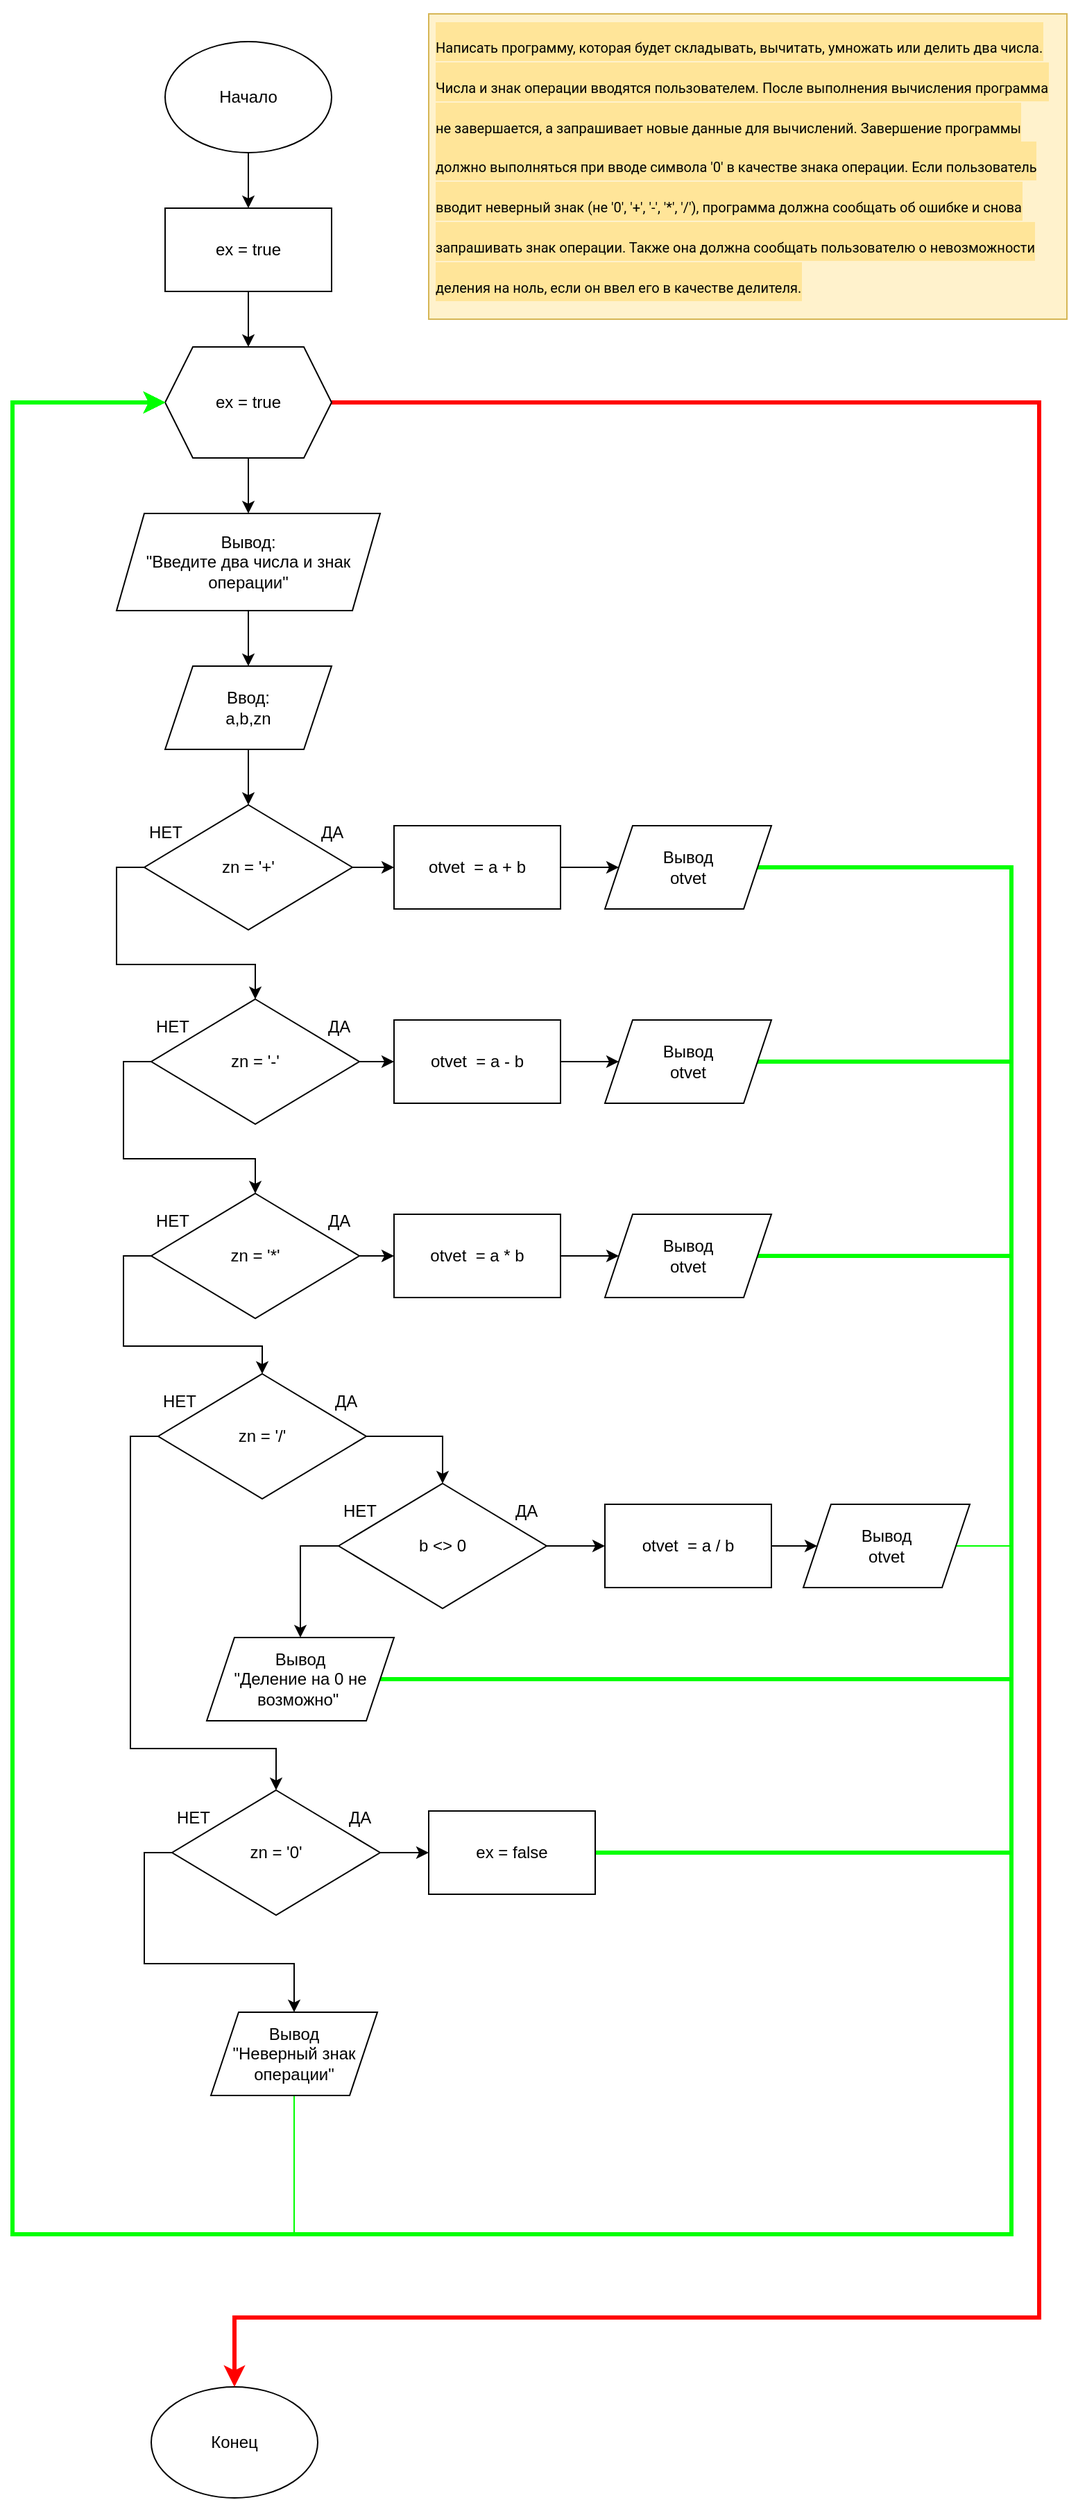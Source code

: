 <mxfile version="16.5.1" type="device" pages="9"><diagram id="OHxZh-4NPyyA9THR5sd0" name="task_1"><mxGraphModel dx="1422" dy="865" grid="1" gridSize="10" guides="1" tooltips="1" connect="1" arrows="1" fold="1" page="1" pageScale="1" pageWidth="827" pageHeight="1169" math="0" shadow="0"><root><mxCell id="0"/><mxCell id="1" parent="0"/><mxCell id="yOgK8CDXMaFdy0ly_8Lz-7" style="edgeStyle=orthogonalEdgeStyle;rounded=0;orthogonalLoop=1;jettySize=auto;html=1;exitX=0.5;exitY=1;exitDx=0;exitDy=0;entryX=0.5;entryY=0;entryDx=0;entryDy=0;" parent="1" source="yOgK8CDXMaFdy0ly_8Lz-1" target="yOgK8CDXMaFdy0ly_8Lz-5" edge="1"><mxGeometry relative="1" as="geometry"/></mxCell><mxCell id="yOgK8CDXMaFdy0ly_8Lz-1" value="Начало" style="ellipse;whiteSpace=wrap;html=1;" parent="1" vertex="1"><mxGeometry x="170" y="40" width="120" height="80" as="geometry"/></mxCell><mxCell id="yOgK8CDXMaFdy0ly_8Lz-3" value="Конец" style="ellipse;whiteSpace=wrap;html=1;" parent="1" vertex="1"><mxGeometry x="160" y="1730" width="120" height="80" as="geometry"/></mxCell><mxCell id="yOgK8CDXMaFdy0ly_8Lz-13" style="edgeStyle=orthogonalEdgeStyle;rounded=0;orthogonalLoop=1;jettySize=auto;html=1;exitX=0.5;exitY=1;exitDx=0;exitDy=0;" parent="1" source="yOgK8CDXMaFdy0ly_8Lz-4" target="yOgK8CDXMaFdy0ly_8Lz-10" edge="1"><mxGeometry relative="1" as="geometry"/></mxCell><mxCell id="yOgK8CDXMaFdy0ly_8Lz-80" style="edgeStyle=orthogonalEdgeStyle;rounded=0;orthogonalLoop=1;jettySize=auto;html=1;exitX=1;exitY=0.5;exitDx=0;exitDy=0;fillColor=#f8cecc;strokeColor=#FF0000;strokeWidth=3;" parent="1" source="yOgK8CDXMaFdy0ly_8Lz-4" target="yOgK8CDXMaFdy0ly_8Lz-3" edge="1"><mxGeometry relative="1" as="geometry"><mxPoint x="540" y="410" as="targetPoint"/><Array as="points"><mxPoint x="800" y="300"/><mxPoint x="800" y="1680"/><mxPoint x="220" y="1680"/></Array></mxGeometry></mxCell><mxCell id="yOgK8CDXMaFdy0ly_8Lz-4" value="ex = true" style="shape=hexagon;perimeter=hexagonPerimeter2;whiteSpace=wrap;html=1;fixedSize=1;" parent="1" vertex="1"><mxGeometry x="170" y="260" width="120" height="80" as="geometry"/></mxCell><mxCell id="yOgK8CDXMaFdy0ly_8Lz-8" style="edgeStyle=orthogonalEdgeStyle;rounded=0;orthogonalLoop=1;jettySize=auto;html=1;exitX=0.5;exitY=1;exitDx=0;exitDy=0;entryX=0.5;entryY=0;entryDx=0;entryDy=0;" parent="1" source="yOgK8CDXMaFdy0ly_8Lz-5" target="yOgK8CDXMaFdy0ly_8Lz-4" edge="1"><mxGeometry relative="1" as="geometry"/></mxCell><mxCell id="yOgK8CDXMaFdy0ly_8Lz-5" value="ex = true" style="rounded=0;whiteSpace=wrap;html=1;" parent="1" vertex="1"><mxGeometry x="170" y="160" width="120" height="60" as="geometry"/></mxCell><mxCell id="yOgK8CDXMaFdy0ly_8Lz-22" style="edgeStyle=orthogonalEdgeStyle;rounded=0;orthogonalLoop=1;jettySize=auto;html=1;exitX=0.5;exitY=1;exitDx=0;exitDy=0;entryX=0.5;entryY=0;entryDx=0;entryDy=0;" parent="1" source="yOgK8CDXMaFdy0ly_8Lz-9" target="yOgK8CDXMaFdy0ly_8Lz-15" edge="1"><mxGeometry relative="1" as="geometry"/></mxCell><mxCell id="yOgK8CDXMaFdy0ly_8Lz-9" value="Ввод:&lt;br&gt;a,b,zn" style="shape=parallelogram;perimeter=parallelogramPerimeter;whiteSpace=wrap;html=1;fixedSize=1;" parent="1" vertex="1"><mxGeometry x="170" y="490" width="120" height="60" as="geometry"/></mxCell><mxCell id="yOgK8CDXMaFdy0ly_8Lz-14" style="edgeStyle=orthogonalEdgeStyle;rounded=0;orthogonalLoop=1;jettySize=auto;html=1;exitX=0.5;exitY=1;exitDx=0;exitDy=0;" parent="1" source="yOgK8CDXMaFdy0ly_8Lz-10" target="yOgK8CDXMaFdy0ly_8Lz-9" edge="1"><mxGeometry relative="1" as="geometry"/></mxCell><mxCell id="yOgK8CDXMaFdy0ly_8Lz-10" value="Вывод:&lt;br&gt;&quot;Введите два числа и знак операции&quot;" style="shape=parallelogram;perimeter=parallelogramPerimeter;whiteSpace=wrap;html=1;fixedSize=1;" parent="1" vertex="1"><mxGeometry x="135" y="380" width="190" height="70" as="geometry"/></mxCell><mxCell id="yOgK8CDXMaFdy0ly_8Lz-20" style="edgeStyle=orthogonalEdgeStyle;rounded=0;orthogonalLoop=1;jettySize=auto;html=1;exitX=1;exitY=0.5;exitDx=0;exitDy=0;" parent="1" source="yOgK8CDXMaFdy0ly_8Lz-15" target="yOgK8CDXMaFdy0ly_8Lz-18" edge="1"><mxGeometry relative="1" as="geometry"/></mxCell><mxCell id="yOgK8CDXMaFdy0ly_8Lz-52" style="edgeStyle=orthogonalEdgeStyle;rounded=0;orthogonalLoop=1;jettySize=auto;html=1;exitX=0;exitY=0.5;exitDx=0;exitDy=0;entryX=0.5;entryY=0;entryDx=0;entryDy=0;" parent="1" source="yOgK8CDXMaFdy0ly_8Lz-15" target="yOgK8CDXMaFdy0ly_8Lz-23" edge="1"><mxGeometry relative="1" as="geometry"/></mxCell><mxCell id="yOgK8CDXMaFdy0ly_8Lz-15" value="zn = '+'" style="rhombus;whiteSpace=wrap;html=1;" parent="1" vertex="1"><mxGeometry x="155" y="590" width="150" height="90" as="geometry"/></mxCell><mxCell id="yOgK8CDXMaFdy0ly_8Lz-16" value="ДА" style="text;html=1;align=center;verticalAlign=middle;resizable=0;points=[];autosize=1;strokeColor=none;fillColor=none;fontColor=#000000;" parent="1" vertex="1"><mxGeometry x="275" y="600" width="30" height="20" as="geometry"/></mxCell><mxCell id="yOgK8CDXMaFdy0ly_8Lz-17" value="НЕТ" style="text;html=1;align=center;verticalAlign=middle;resizable=0;points=[];autosize=1;strokeColor=none;fillColor=none;fontColor=#000000;" parent="1" vertex="1"><mxGeometry x="150" y="600" width="40" height="20" as="geometry"/></mxCell><mxCell id="yOgK8CDXMaFdy0ly_8Lz-21" style="edgeStyle=orthogonalEdgeStyle;rounded=0;orthogonalLoop=1;jettySize=auto;html=1;exitX=1;exitY=0.5;exitDx=0;exitDy=0;entryX=0;entryY=0.5;entryDx=0;entryDy=0;" parent="1" source="yOgK8CDXMaFdy0ly_8Lz-18" target="yOgK8CDXMaFdy0ly_8Lz-19" edge="1"><mxGeometry relative="1" as="geometry"/></mxCell><mxCell id="yOgK8CDXMaFdy0ly_8Lz-18" value="otvet&amp;nbsp; = a + b" style="rounded=0;whiteSpace=wrap;html=1;" parent="1" vertex="1"><mxGeometry x="335" y="605" width="120" height="60" as="geometry"/></mxCell><mxCell id="yOgK8CDXMaFdy0ly_8Lz-71" style="edgeStyle=orthogonalEdgeStyle;rounded=0;orthogonalLoop=1;jettySize=auto;html=1;exitX=1;exitY=0.5;exitDx=0;exitDy=0;entryX=0;entryY=0.5;entryDx=0;entryDy=0;strokeColor=#00FF00;strokeWidth=3;" parent="1" source="yOgK8CDXMaFdy0ly_8Lz-19" target="yOgK8CDXMaFdy0ly_8Lz-4" edge="1"><mxGeometry relative="1" as="geometry"><Array as="points"><mxPoint x="780" y="635"/><mxPoint x="780" y="1620"/><mxPoint x="60" y="1620"/><mxPoint x="60" y="300"/></Array></mxGeometry></mxCell><mxCell id="yOgK8CDXMaFdy0ly_8Lz-19" value="Вывод&lt;br&gt;otvet" style="shape=parallelogram;perimeter=parallelogramPerimeter;whiteSpace=wrap;html=1;fixedSize=1;" parent="1" vertex="1"><mxGeometry x="487" y="605" width="120" height="60" as="geometry"/></mxCell><mxCell id="yOgK8CDXMaFdy0ly_8Lz-29" style="edgeStyle=orthogonalEdgeStyle;rounded=0;orthogonalLoop=1;jettySize=auto;html=1;exitX=1;exitY=0.5;exitDx=0;exitDy=0;" parent="1" source="yOgK8CDXMaFdy0ly_8Lz-23" target="yOgK8CDXMaFdy0ly_8Lz-27" edge="1"><mxGeometry relative="1" as="geometry"/></mxCell><mxCell id="yOgK8CDXMaFdy0ly_8Lz-53" style="edgeStyle=orthogonalEdgeStyle;rounded=0;orthogonalLoop=1;jettySize=auto;html=1;exitX=0;exitY=0.5;exitDx=0;exitDy=0;" parent="1" source="yOgK8CDXMaFdy0ly_8Lz-23" target="yOgK8CDXMaFdy0ly_8Lz-31" edge="1"><mxGeometry relative="1" as="geometry"/></mxCell><mxCell id="yOgK8CDXMaFdy0ly_8Lz-23" value="zn = '-'" style="rhombus;whiteSpace=wrap;html=1;" parent="1" vertex="1"><mxGeometry x="160" y="730" width="150" height="90" as="geometry"/></mxCell><mxCell id="yOgK8CDXMaFdy0ly_8Lz-24" value="ДА" style="text;html=1;align=center;verticalAlign=middle;resizable=0;points=[];autosize=1;strokeColor=none;fillColor=none;fontColor=#000000;" parent="1" vertex="1"><mxGeometry x="280" y="740" width="30" height="20" as="geometry"/></mxCell><mxCell id="yOgK8CDXMaFdy0ly_8Lz-25" value="НЕТ" style="text;html=1;align=center;verticalAlign=middle;resizable=0;points=[];autosize=1;strokeColor=none;fillColor=none;fontColor=#000000;" parent="1" vertex="1"><mxGeometry x="155" y="740" width="40" height="20" as="geometry"/></mxCell><mxCell id="yOgK8CDXMaFdy0ly_8Lz-26" style="edgeStyle=orthogonalEdgeStyle;rounded=0;orthogonalLoop=1;jettySize=auto;html=1;exitX=1;exitY=0.5;exitDx=0;exitDy=0;entryX=0;entryY=0.5;entryDx=0;entryDy=0;" parent="1" source="yOgK8CDXMaFdy0ly_8Lz-27" target="yOgK8CDXMaFdy0ly_8Lz-28" edge="1"><mxGeometry relative="1" as="geometry"/></mxCell><mxCell id="yOgK8CDXMaFdy0ly_8Lz-27" value="otvet&amp;nbsp; = a - b" style="rounded=0;whiteSpace=wrap;html=1;" parent="1" vertex="1"><mxGeometry x="335" y="745" width="120" height="60" as="geometry"/></mxCell><mxCell id="yOgK8CDXMaFdy0ly_8Lz-73" style="edgeStyle=orthogonalEdgeStyle;rounded=0;orthogonalLoop=1;jettySize=auto;html=1;exitX=1;exitY=0.5;exitDx=0;exitDy=0;strokeColor=#00FF00;strokeWidth=3;" parent="1" source="yOgK8CDXMaFdy0ly_8Lz-28" edge="1"><mxGeometry relative="1" as="geometry"><mxPoint x="170" y="300" as="targetPoint"/><Array as="points"><mxPoint x="780" y="775"/><mxPoint x="780" y="1620"/><mxPoint x="60" y="1620"/><mxPoint x="60" y="300"/></Array></mxGeometry></mxCell><mxCell id="yOgK8CDXMaFdy0ly_8Lz-28" value="Вывод&lt;br&gt;otvet" style="shape=parallelogram;perimeter=parallelogramPerimeter;whiteSpace=wrap;html=1;fixedSize=1;" parent="1" vertex="1"><mxGeometry x="487" y="745" width="120" height="60" as="geometry"/></mxCell><mxCell id="yOgK8CDXMaFdy0ly_8Lz-30" style="edgeStyle=orthogonalEdgeStyle;rounded=0;orthogonalLoop=1;jettySize=auto;html=1;exitX=1;exitY=0.5;exitDx=0;exitDy=0;" parent="1" source="yOgK8CDXMaFdy0ly_8Lz-31" target="yOgK8CDXMaFdy0ly_8Lz-35" edge="1"><mxGeometry relative="1" as="geometry"/></mxCell><mxCell id="yOgK8CDXMaFdy0ly_8Lz-54" style="edgeStyle=orthogonalEdgeStyle;rounded=0;orthogonalLoop=1;jettySize=auto;html=1;exitX=0;exitY=0.5;exitDx=0;exitDy=0;" parent="1" source="yOgK8CDXMaFdy0ly_8Lz-31" target="yOgK8CDXMaFdy0ly_8Lz-38" edge="1"><mxGeometry relative="1" as="geometry"/></mxCell><mxCell id="yOgK8CDXMaFdy0ly_8Lz-31" value="zn = '*'" style="rhombus;whiteSpace=wrap;html=1;" parent="1" vertex="1"><mxGeometry x="160" y="870" width="150" height="90" as="geometry"/></mxCell><mxCell id="yOgK8CDXMaFdy0ly_8Lz-32" value="ДА" style="text;html=1;align=center;verticalAlign=middle;resizable=0;points=[];autosize=1;strokeColor=none;fillColor=none;fontColor=#000000;" parent="1" vertex="1"><mxGeometry x="280" y="880" width="30" height="20" as="geometry"/></mxCell><mxCell id="yOgK8CDXMaFdy0ly_8Lz-33" value="НЕТ" style="text;html=1;align=center;verticalAlign=middle;resizable=0;points=[];autosize=1;strokeColor=none;fillColor=none;fontColor=#000000;" parent="1" vertex="1"><mxGeometry x="155" y="880" width="40" height="20" as="geometry"/></mxCell><mxCell id="yOgK8CDXMaFdy0ly_8Lz-34" style="edgeStyle=orthogonalEdgeStyle;rounded=0;orthogonalLoop=1;jettySize=auto;html=1;exitX=1;exitY=0.5;exitDx=0;exitDy=0;entryX=0;entryY=0.5;entryDx=0;entryDy=0;" parent="1" source="yOgK8CDXMaFdy0ly_8Lz-35" target="yOgK8CDXMaFdy0ly_8Lz-36" edge="1"><mxGeometry relative="1" as="geometry"/></mxCell><mxCell id="yOgK8CDXMaFdy0ly_8Lz-35" value="otvet&amp;nbsp; = a * b" style="rounded=0;whiteSpace=wrap;html=1;" parent="1" vertex="1"><mxGeometry x="335" y="885" width="120" height="60" as="geometry"/></mxCell><mxCell id="yOgK8CDXMaFdy0ly_8Lz-74" style="edgeStyle=orthogonalEdgeStyle;rounded=0;orthogonalLoop=1;jettySize=auto;html=1;exitX=1;exitY=0.5;exitDx=0;exitDy=0;entryX=0;entryY=0.5;entryDx=0;entryDy=0;strokeColor=#00FF00;strokeWidth=3;" parent="1" source="yOgK8CDXMaFdy0ly_8Lz-36" target="yOgK8CDXMaFdy0ly_8Lz-4" edge="1"><mxGeometry relative="1" as="geometry"><Array as="points"><mxPoint x="780" y="915"/><mxPoint x="780" y="1620"/><mxPoint x="60" y="1620"/><mxPoint x="60" y="300"/></Array></mxGeometry></mxCell><mxCell id="yOgK8CDXMaFdy0ly_8Lz-36" value="Вывод&lt;br&gt;otvet" style="shape=parallelogram;perimeter=parallelogramPerimeter;whiteSpace=wrap;html=1;fixedSize=1;" parent="1" vertex="1"><mxGeometry x="487" y="885" width="120" height="60" as="geometry"/></mxCell><mxCell id="yOgK8CDXMaFdy0ly_8Lz-51" style="edgeStyle=orthogonalEdgeStyle;rounded=0;orthogonalLoop=1;jettySize=auto;html=1;exitX=1;exitY=0.5;exitDx=0;exitDy=0;" parent="1" source="yOgK8CDXMaFdy0ly_8Lz-38" target="yOgK8CDXMaFdy0ly_8Lz-45" edge="1"><mxGeometry relative="1" as="geometry"/></mxCell><mxCell id="yOgK8CDXMaFdy0ly_8Lz-69" style="edgeStyle=orthogonalEdgeStyle;rounded=0;orthogonalLoop=1;jettySize=auto;html=1;exitX=0;exitY=0.5;exitDx=0;exitDy=0;" parent="1" source="yOgK8CDXMaFdy0ly_8Lz-38" target="yOgK8CDXMaFdy0ly_8Lz-55" edge="1"><mxGeometry relative="1" as="geometry"><Array as="points"><mxPoint x="145" y="1045"/><mxPoint x="145" y="1270"/><mxPoint x="250" y="1270"/></Array></mxGeometry></mxCell><mxCell id="yOgK8CDXMaFdy0ly_8Lz-38" value="zn = '/'" style="rhombus;whiteSpace=wrap;html=1;" parent="1" vertex="1"><mxGeometry x="165" y="1000" width="150" height="90" as="geometry"/></mxCell><mxCell id="yOgK8CDXMaFdy0ly_8Lz-39" value="ДА" style="text;html=1;align=center;verticalAlign=middle;resizable=0;points=[];autosize=1;strokeColor=none;fillColor=none;fontColor=#000000;" parent="1" vertex="1"><mxGeometry x="285" y="1010" width="30" height="20" as="geometry"/></mxCell><mxCell id="yOgK8CDXMaFdy0ly_8Lz-40" value="НЕТ" style="text;html=1;align=center;verticalAlign=middle;resizable=0;points=[];autosize=1;strokeColor=none;fillColor=none;fontColor=#000000;" parent="1" vertex="1"><mxGeometry x="160" y="1010" width="40" height="20" as="geometry"/></mxCell><mxCell id="yOgK8CDXMaFdy0ly_8Lz-41" style="edgeStyle=orthogonalEdgeStyle;rounded=0;orthogonalLoop=1;jettySize=auto;html=1;exitX=1;exitY=0.5;exitDx=0;exitDy=0;entryX=0;entryY=0.5;entryDx=0;entryDy=0;" parent="1" source="yOgK8CDXMaFdy0ly_8Lz-42" target="yOgK8CDXMaFdy0ly_8Lz-43" edge="1"><mxGeometry relative="1" as="geometry"/></mxCell><mxCell id="yOgK8CDXMaFdy0ly_8Lz-42" value="otvet&amp;nbsp; = a / b" style="rounded=0;whiteSpace=wrap;html=1;" parent="1" vertex="1"><mxGeometry x="487" y="1094" width="120" height="60" as="geometry"/></mxCell><mxCell id="yOgK8CDXMaFdy0ly_8Lz-75" style="edgeStyle=orthogonalEdgeStyle;rounded=0;orthogonalLoop=1;jettySize=auto;html=1;exitX=1;exitY=0.5;exitDx=0;exitDy=0;entryX=0;entryY=0.5;entryDx=0;entryDy=0;strokeColor=#00FF00;" parent="1" source="yOgK8CDXMaFdy0ly_8Lz-43" target="yOgK8CDXMaFdy0ly_8Lz-4" edge="1"><mxGeometry relative="1" as="geometry"><Array as="points"><mxPoint x="780" y="1124"/><mxPoint x="780" y="1620"/><mxPoint x="60" y="1620"/><mxPoint x="60" y="300"/></Array></mxGeometry></mxCell><mxCell id="yOgK8CDXMaFdy0ly_8Lz-43" value="Вывод&lt;br&gt;otvet" style="shape=parallelogram;perimeter=parallelogramPerimeter;whiteSpace=wrap;html=1;fixedSize=1;" parent="1" vertex="1"><mxGeometry x="630" y="1094" width="120" height="60" as="geometry"/></mxCell><mxCell id="yOgK8CDXMaFdy0ly_8Lz-48" style="edgeStyle=orthogonalEdgeStyle;rounded=0;orthogonalLoop=1;jettySize=auto;html=1;exitX=1;exitY=0.5;exitDx=0;exitDy=0;entryX=0;entryY=0.5;entryDx=0;entryDy=0;" parent="1" source="yOgK8CDXMaFdy0ly_8Lz-45" target="yOgK8CDXMaFdy0ly_8Lz-42" edge="1"><mxGeometry relative="1" as="geometry"/></mxCell><mxCell id="yOgK8CDXMaFdy0ly_8Lz-68" style="edgeStyle=orthogonalEdgeStyle;rounded=0;orthogonalLoop=1;jettySize=auto;html=1;exitX=0;exitY=0.5;exitDx=0;exitDy=0;" parent="1" source="yOgK8CDXMaFdy0ly_8Lz-45" target="yOgK8CDXMaFdy0ly_8Lz-65" edge="1"><mxGeometry relative="1" as="geometry"/></mxCell><mxCell id="yOgK8CDXMaFdy0ly_8Lz-45" value="b &amp;lt;&amp;gt; 0" style="rhombus;whiteSpace=wrap;html=1;" parent="1" vertex="1"><mxGeometry x="295" y="1079" width="150" height="90" as="geometry"/></mxCell><mxCell id="yOgK8CDXMaFdy0ly_8Lz-46" value="ДА" style="text;html=1;align=center;verticalAlign=middle;resizable=0;points=[];autosize=1;strokeColor=none;fillColor=none;fontColor=#000000;" parent="1" vertex="1"><mxGeometry x="415" y="1089" width="30" height="20" as="geometry"/></mxCell><mxCell id="yOgK8CDXMaFdy0ly_8Lz-47" value="НЕТ" style="text;html=1;align=center;verticalAlign=middle;resizable=0;points=[];autosize=1;strokeColor=none;fillColor=none;fontColor=#000000;" parent="1" vertex="1"><mxGeometry x="290" y="1089" width="40" height="20" as="geometry"/></mxCell><mxCell id="yOgK8CDXMaFdy0ly_8Lz-60" style="edgeStyle=orthogonalEdgeStyle;rounded=0;orthogonalLoop=1;jettySize=auto;html=1;exitX=1;exitY=0.5;exitDx=0;exitDy=0;entryX=0;entryY=0.5;entryDx=0;entryDy=0;" parent="1" source="yOgK8CDXMaFdy0ly_8Lz-55" target="yOgK8CDXMaFdy0ly_8Lz-59" edge="1"><mxGeometry relative="1" as="geometry"/></mxCell><mxCell id="yOgK8CDXMaFdy0ly_8Lz-62" style="edgeStyle=orthogonalEdgeStyle;rounded=0;orthogonalLoop=1;jettySize=auto;html=1;exitX=0;exitY=0.5;exitDx=0;exitDy=0;entryX=0.5;entryY=0;entryDx=0;entryDy=0;" parent="1" source="yOgK8CDXMaFdy0ly_8Lz-55" target="yOgK8CDXMaFdy0ly_8Lz-61" edge="1"><mxGeometry relative="1" as="geometry"/></mxCell><mxCell id="yOgK8CDXMaFdy0ly_8Lz-55" value="zn = '0'" style="rhombus;whiteSpace=wrap;html=1;" parent="1" vertex="1"><mxGeometry x="175" y="1300" width="150" height="90" as="geometry"/></mxCell><mxCell id="yOgK8CDXMaFdy0ly_8Lz-56" value="ДА" style="text;html=1;align=center;verticalAlign=middle;resizable=0;points=[];autosize=1;strokeColor=none;fillColor=none;fontColor=#000000;" parent="1" vertex="1"><mxGeometry x="295" y="1310" width="30" height="20" as="geometry"/></mxCell><mxCell id="yOgK8CDXMaFdy0ly_8Lz-57" value="НЕТ" style="text;html=1;align=center;verticalAlign=middle;resizable=0;points=[];autosize=1;strokeColor=none;fillColor=none;fontColor=#000000;" parent="1" vertex="1"><mxGeometry x="170" y="1310" width="40" height="20" as="geometry"/></mxCell><mxCell id="yOgK8CDXMaFdy0ly_8Lz-78" style="edgeStyle=orthogonalEdgeStyle;rounded=0;orthogonalLoop=1;jettySize=auto;html=1;exitX=1;exitY=0.5;exitDx=0;exitDy=0;entryX=0;entryY=0.5;entryDx=0;entryDy=0;strokeColor=#00FF00;strokeWidth=3;" parent="1" source="yOgK8CDXMaFdy0ly_8Lz-59" target="yOgK8CDXMaFdy0ly_8Lz-4" edge="1"><mxGeometry relative="1" as="geometry"><Array as="points"><mxPoint x="780" y="1345"/><mxPoint x="780" y="1620"/><mxPoint x="60" y="1620"/><mxPoint x="60" y="300"/></Array></mxGeometry></mxCell><mxCell id="yOgK8CDXMaFdy0ly_8Lz-59" value="&lt;span&gt;ex = false&lt;/span&gt;" style="rounded=0;whiteSpace=wrap;html=1;" parent="1" vertex="1"><mxGeometry x="360" y="1315" width="120" height="60" as="geometry"/></mxCell><mxCell id="yOgK8CDXMaFdy0ly_8Lz-79" style="edgeStyle=orthogonalEdgeStyle;rounded=0;orthogonalLoop=1;jettySize=auto;html=1;exitX=0.5;exitY=1;exitDx=0;exitDy=0;entryX=0;entryY=0.5;entryDx=0;entryDy=0;strokeColor=#00FF00;" parent="1" source="yOgK8CDXMaFdy0ly_8Lz-61" target="yOgK8CDXMaFdy0ly_8Lz-4" edge="1"><mxGeometry relative="1" as="geometry"><mxPoint x="140" y="260" as="targetPoint"/><Array as="points"><mxPoint x="263" y="1620"/><mxPoint x="60" y="1620"/><mxPoint x="60" y="300"/></Array></mxGeometry></mxCell><mxCell id="yOgK8CDXMaFdy0ly_8Lz-61" value="Вывод&lt;br&gt;&quot;Неверный знак операции&quot;" style="shape=parallelogram;perimeter=parallelogramPerimeter;whiteSpace=wrap;html=1;fixedSize=1;" parent="1" vertex="1"><mxGeometry x="203" y="1460" width="120" height="60" as="geometry"/></mxCell><mxCell id="yOgK8CDXMaFdy0ly_8Lz-77" style="edgeStyle=orthogonalEdgeStyle;rounded=0;orthogonalLoop=1;jettySize=auto;html=1;exitX=1;exitY=0.5;exitDx=0;exitDy=0;strokeColor=#00FF00;strokeWidth=3;" parent="1" source="yOgK8CDXMaFdy0ly_8Lz-65" edge="1"><mxGeometry relative="1" as="geometry"><mxPoint x="170" y="300" as="targetPoint"/><Array as="points"><mxPoint x="780" y="1220"/><mxPoint x="780" y="1620"/><mxPoint x="60" y="1620"/><mxPoint x="60" y="300"/></Array></mxGeometry></mxCell><mxCell id="yOgK8CDXMaFdy0ly_8Lz-65" value="&lt;span&gt;Вывод&lt;/span&gt;&lt;br&gt;&lt;span&gt;&quot;Деление на 0 не возможно&quot;&amp;nbsp;&lt;/span&gt;" style="shape=parallelogram;perimeter=parallelogramPerimeter;whiteSpace=wrap;html=1;fixedSize=1;" parent="1" vertex="1"><mxGeometry x="200" y="1190" width="135" height="60" as="geometry"/></mxCell><mxCell id="yOgK8CDXMaFdy0ly_8Lz-81" value="&lt;h1&gt;&lt;span style=&quot;font-family: &amp;#34;roboto&amp;#34; , &amp;#34;san francisco&amp;#34; , &amp;#34;helvetica neue&amp;#34; , &amp;#34;helvetica&amp;#34; , &amp;#34;arial&amp;#34; ; font-weight: 400 ; background-color: rgb(255 , 229 , 153)&quot;&gt;&lt;font style=&quot;font-size: 10px&quot;&gt;Написать программу, которая будет складывать, вычитать, умножать или делить два числа. Числа и знак операции вводятся пользователем. После выполнения вычисления программа не завершается, а запрашивает новые данные для вычислений. Завершение программы должно выполняться при вводе символа '0' в качестве знака операции. Если пользователь вводит неверный знак (не '0', '+', '-', '*', '/'), программа должна сообщать об ошибке и снова запрашивать знак операции. Также она должна сообщать пользователю о невозможности деления на ноль, если он ввел его в качестве делителя.&lt;/font&gt;&lt;/span&gt;&lt;br&gt;&lt;/h1&gt;" style="text;html=1;strokeColor=#d6b656;fillColor=#fff2cc;spacing=5;spacingTop=-20;whiteSpace=wrap;overflow=hidden;rounded=0;" parent="1" vertex="1"><mxGeometry x="360" y="20" width="460" height="220" as="geometry"/></mxCell></root></mxGraphModel></diagram><diagram id="pGgLHaXRbfY2wEgYsPcT" name="task_2"><mxGraphModel dx="1422" dy="865" grid="1" gridSize="10" guides="1" tooltips="1" connect="1" arrows="1" fold="1" page="1" pageScale="1" pageWidth="827" pageHeight="1169" math="0" shadow="0"><root><mxCell id="fQwGrSsglUuEd4XT984g-0"/><mxCell id="fQwGrSsglUuEd4XT984g-1" parent="fQwGrSsglUuEd4XT984g-0"/><mxCell id="fQwGrSsglUuEd4XT984g-14" style="edgeStyle=orthogonalEdgeStyle;rounded=0;orthogonalLoop=1;jettySize=auto;html=1;exitX=0.5;exitY=1;exitDx=0;exitDy=0;entryX=0.5;entryY=0;entryDx=0;entryDy=0;fontSize=12;fontColor=#000000;strokeColor=#000000;" parent="fQwGrSsglUuEd4XT984g-1" source="fQwGrSsglUuEd4XT984g-3" target="fQwGrSsglUuEd4XT984g-4" edge="1"><mxGeometry relative="1" as="geometry"/></mxCell><mxCell id="fQwGrSsglUuEd4XT984g-3" value="&lt;span style=&quot;font-size: 12px;&quot;&gt;Начало&lt;/span&gt;" style="ellipse;whiteSpace=wrap;html=1;labelBackgroundColor=#FFFFFF;fontSize=12;fontColor=#000000;" parent="fQwGrSsglUuEd4XT984g-1" vertex="1"><mxGeometry x="190" y="30" width="120" height="80" as="geometry"/></mxCell><mxCell id="fQwGrSsglUuEd4XT984g-15" style="edgeStyle=orthogonalEdgeStyle;rounded=0;orthogonalLoop=1;jettySize=auto;html=1;exitX=0.5;exitY=1;exitDx=0;exitDy=0;entryX=0.5;entryY=0;entryDx=0;entryDy=0;fontSize=12;fontColor=#000000;strokeColor=#000000;" parent="fQwGrSsglUuEd4XT984g-1" source="fQwGrSsglUuEd4XT984g-4" target="fQwGrSsglUuEd4XT984g-6" edge="1"><mxGeometry relative="1" as="geometry"/></mxCell><mxCell id="fQwGrSsglUuEd4XT984g-4" value="Вывод&lt;br&gt;&quot;Введите натуральное число" style="shape=parallelogram;perimeter=parallelogramPerimeter;whiteSpace=wrap;html=1;fixedSize=1;labelBackgroundColor=#FFFFFF;fontSize=12;fontColor=#000000;" parent="fQwGrSsglUuEd4XT984g-1" vertex="1"><mxGeometry x="155" y="150" width="190" height="60" as="geometry"/></mxCell><mxCell id="fQwGrSsglUuEd4XT984g-18" style="edgeStyle=orthogonalEdgeStyle;rounded=0;orthogonalLoop=1;jettySize=auto;html=1;exitX=0.5;exitY=1;exitDx=0;exitDy=0;entryX=0.5;entryY=0;entryDx=0;entryDy=0;fontSize=12;fontColor=#000000;strokeColor=#000000;" parent="fQwGrSsglUuEd4XT984g-1" source="fQwGrSsglUuEd4XT984g-6" target="fQwGrSsglUuEd4XT984g-17" edge="1"><mxGeometry relative="1" as="geometry"/></mxCell><mxCell id="fQwGrSsglUuEd4XT984g-6" value="Ввод&lt;br&gt;num" style="shape=parallelogram;perimeter=parallelogramPerimeter;whiteSpace=wrap;html=1;fixedSize=1;labelBackgroundColor=#FFFFFF;fontSize=12;fontColor=#000000;" parent="fQwGrSsglUuEd4XT984g-1" vertex="1"><mxGeometry x="190" y="240" width="120" height="60" as="geometry"/></mxCell><mxCell id="fQwGrSsglUuEd4XT984g-21" style="edgeStyle=orthogonalEdgeStyle;rounded=0;orthogonalLoop=1;jettySize=auto;html=1;exitX=0.5;exitY=1;exitDx=0;exitDy=0;fontSize=12;fontColor=#000000;strokeColor=#000000;" parent="fQwGrSsglUuEd4XT984g-1" source="fQwGrSsglUuEd4XT984g-12" target="fQwGrSsglUuEd4XT984g-20" edge="1"><mxGeometry relative="1" as="geometry"/></mxCell><mxCell id="fQwGrSsglUuEd4XT984g-36" style="edgeStyle=orthogonalEdgeStyle;rounded=0;orthogonalLoop=1;jettySize=auto;html=1;exitX=1;exitY=0.5;exitDx=0;exitDy=0;entryX=0.5;entryY=0;entryDx=0;entryDy=0;fontSize=12;fontColor=#000000;strokeColor=#FF0000;strokeWidth=3;" parent="fQwGrSsglUuEd4XT984g-1" source="fQwGrSsglUuEd4XT984g-12" target="fQwGrSsglUuEd4XT984g-33" edge="1"><mxGeometry relative="1" as="geometry"><Array as="points"><mxPoint x="650" y="460"/><mxPoint x="650" y="860"/><mxPoint x="260" y="860"/></Array></mxGeometry></mxCell><mxCell id="fQwGrSsglUuEd4XT984g-12" value="num &amp;gt; 0" style="shape=hexagon;perimeter=hexagonPerimeter2;whiteSpace=wrap;html=1;fixedSize=1;labelBackgroundColor=#FFFFFF;fontSize=12;fontColor=#000000;" parent="fQwGrSsglUuEd4XT984g-1" vertex="1"><mxGeometry x="200" y="420" width="120" height="80" as="geometry"/></mxCell><mxCell id="fQwGrSsglUuEd4XT984g-19" style="edgeStyle=orthogonalEdgeStyle;rounded=0;orthogonalLoop=1;jettySize=auto;html=1;exitX=0.5;exitY=1;exitDx=0;exitDy=0;entryX=0.5;entryY=0;entryDx=0;entryDy=0;fontSize=12;fontColor=#000000;strokeColor=#000000;" parent="fQwGrSsglUuEd4XT984g-1" source="fQwGrSsglUuEd4XT984g-17" target="fQwGrSsglUuEd4XT984g-12" edge="1"><mxGeometry relative="1" as="geometry"/></mxCell><mxCell id="fQwGrSsglUuEd4XT984g-17" value="even = 0&lt;br&gt;uneven = 0" style="rounded=0;whiteSpace=wrap;html=1;labelBackgroundColor=#FFFFFF;fontSize=12;fontColor=#000000;" parent="fQwGrSsglUuEd4XT984g-1" vertex="1"><mxGeometry x="190" y="330" width="120" height="60" as="geometry"/></mxCell><mxCell id="fQwGrSsglUuEd4XT984g-25" style="edgeStyle=orthogonalEdgeStyle;rounded=0;orthogonalLoop=1;jettySize=auto;html=1;exitX=0.5;exitY=1;exitDx=0;exitDy=0;fontSize=12;fontColor=#000000;strokeColor=#000000;" parent="fQwGrSsglUuEd4XT984g-1" source="fQwGrSsglUuEd4XT984g-20" target="fQwGrSsglUuEd4XT984g-22" edge="1"><mxGeometry relative="1" as="geometry"/></mxCell><mxCell id="fQwGrSsglUuEd4XT984g-20" value="last = num % 10&lt;br&gt;num = num // 10" style="rounded=0;whiteSpace=wrap;html=1;labelBackgroundColor=#FFFFFF;fontSize=12;fontColor=#000000;" parent="fQwGrSsglUuEd4XT984g-1" vertex="1"><mxGeometry x="200" y="570" width="120" height="60" as="geometry"/></mxCell><mxCell id="fQwGrSsglUuEd4XT984g-26" style="edgeStyle=orthogonalEdgeStyle;rounded=0;orthogonalLoop=1;jettySize=auto;html=1;exitX=1;exitY=0.5;exitDx=0;exitDy=0;fontSize=12;fontColor=#000000;strokeColor=#000000;entryX=0.5;entryY=0;entryDx=0;entryDy=0;" parent="fQwGrSsglUuEd4XT984g-1" source="fQwGrSsglUuEd4XT984g-22" target="fQwGrSsglUuEd4XT984g-27" edge="1"><mxGeometry relative="1" as="geometry"><mxPoint x="400" y="725" as="targetPoint"/></mxGeometry></mxCell><mxCell id="fQwGrSsglUuEd4XT984g-29" style="edgeStyle=orthogonalEdgeStyle;rounded=0;orthogonalLoop=1;jettySize=auto;html=1;exitX=0;exitY=0.5;exitDx=0;exitDy=0;fontSize=12;fontColor=#000000;strokeColor=#000000;" parent="fQwGrSsglUuEd4XT984g-1" source="fQwGrSsglUuEd4XT984g-22" target="fQwGrSsglUuEd4XT984g-28" edge="1"><mxGeometry relative="1" as="geometry"/></mxCell><mxCell id="fQwGrSsglUuEd4XT984g-22" value="last % 2 = 0" style="rhombus;whiteSpace=wrap;html=1;labelBackgroundColor=#FFFFFF;fontSize=12;fontColor=#000000;" parent="fQwGrSsglUuEd4XT984g-1" vertex="1"><mxGeometry x="205" y="680" width="150" height="90" as="geometry"/></mxCell><mxCell id="fQwGrSsglUuEd4XT984g-23" value="ДА" style="text;html=1;align=center;verticalAlign=middle;resizable=0;points=[];autosize=1;strokeColor=none;fillColor=none;fontColor=#000000;labelBackgroundColor=#FFFFFF;fontSize=12;" parent="fQwGrSsglUuEd4XT984g-1" vertex="1"><mxGeometry x="325" y="690" width="30" height="20" as="geometry"/></mxCell><mxCell id="fQwGrSsglUuEd4XT984g-24" value="НЕТ" style="text;html=1;align=center;verticalAlign=middle;resizable=0;points=[];autosize=1;strokeColor=none;fillColor=none;fontColor=#000000;labelBackgroundColor=#FFFFFF;fontSize=12;" parent="fQwGrSsglUuEd4XT984g-1" vertex="1"><mxGeometry x="200" y="690" width="40" height="20" as="geometry"/></mxCell><mxCell id="fQwGrSsglUuEd4XT984g-32" style="edgeStyle=orthogonalEdgeStyle;rounded=0;orthogonalLoop=1;jettySize=auto;html=1;exitX=0.5;exitY=1;exitDx=0;exitDy=0;entryX=0;entryY=0.5;entryDx=0;entryDy=0;fontSize=12;fontColor=#000000;strokeColor=#00FF00;strokeWidth=3;" parent="fQwGrSsglUuEd4XT984g-1" source="fQwGrSsglUuEd4XT984g-27" target="fQwGrSsglUuEd4XT984g-12" edge="1"><mxGeometry relative="1" as="geometry"><Array as="points"><mxPoint x="390" y="840"/><mxPoint x="70" y="840"/><mxPoint x="70" y="460"/></Array></mxGeometry></mxCell><mxCell id="fQwGrSsglUuEd4XT984g-27" value="even = even + 1" style="rounded=0;whiteSpace=wrap;html=1;labelBackgroundColor=#FFFFFF;fontSize=12;fontColor=#000000;" parent="fQwGrSsglUuEd4XT984g-1" vertex="1"><mxGeometry x="330" y="760" width="120" height="60" as="geometry"/></mxCell><mxCell id="fQwGrSsglUuEd4XT984g-31" style="edgeStyle=orthogonalEdgeStyle;rounded=0;orthogonalLoop=1;jettySize=auto;html=1;exitX=0.5;exitY=1;exitDx=0;exitDy=0;entryX=0;entryY=0.5;entryDx=0;entryDy=0;fontSize=12;fontColor=#000000;strokeColor=#00FF00;strokeWidth=3;" parent="fQwGrSsglUuEd4XT984g-1" source="fQwGrSsglUuEd4XT984g-28" target="fQwGrSsglUuEd4XT984g-12" edge="1"><mxGeometry relative="1" as="geometry"><Array as="points"><mxPoint x="185" y="840"/><mxPoint x="70" y="840"/><mxPoint x="70" y="460"/></Array></mxGeometry></mxCell><mxCell id="fQwGrSsglUuEd4XT984g-28" value="uneven = uneven + 1" style="rounded=0;whiteSpace=wrap;html=1;labelBackgroundColor=#FFFFFF;fontSize=12;fontColor=#000000;" parent="fQwGrSsglUuEd4XT984g-1" vertex="1"><mxGeometry x="120" y="760" width="130" height="60" as="geometry"/></mxCell><mxCell id="fQwGrSsglUuEd4XT984g-38" style="edgeStyle=orthogonalEdgeStyle;rounded=0;orthogonalLoop=1;jettySize=auto;html=1;exitX=0.5;exitY=1;exitDx=0;exitDy=0;fontSize=12;fontColor=#000000;strokeColor=#000000;" parent="fQwGrSsglUuEd4XT984g-1" source="fQwGrSsglUuEd4XT984g-33" target="fQwGrSsglUuEd4XT984g-34" edge="1"><mxGeometry relative="1" as="geometry"/></mxCell><mxCell id="fQwGrSsglUuEd4XT984g-33" value="Вывод&lt;br&gt;even, uneven" style="shape=parallelogram;perimeter=parallelogramPerimeter;whiteSpace=wrap;html=1;fixedSize=1;labelBackgroundColor=#FFFFFF;fontSize=12;fontColor=#000000;" parent="fQwGrSsglUuEd4XT984g-1" vertex="1"><mxGeometry x="200" y="890" width="120" height="60" as="geometry"/></mxCell><mxCell id="fQwGrSsglUuEd4XT984g-34" value="Конец" style="ellipse;whiteSpace=wrap;html=1;labelBackgroundColor=#FFFFFF;fontSize=12;fontColor=#000000;" parent="fQwGrSsglUuEd4XT984g-1" vertex="1"><mxGeometry x="200" y="1000" width="120" height="80" as="geometry"/></mxCell><mxCell id="fQwGrSsglUuEd4XT984g-39" value="even - четное число&lt;br&gt;uneven&amp;nbsp; - нечетное число" style="strokeWidth=2;html=1;shape=mxgraph.flowchart.annotation_2;align=left;labelPosition=right;pointerEvents=1;labelBackgroundColor=#FFFFFF;fontSize=12;fontColor=#000000;" parent="fQwGrSsglUuEd4XT984g-1" vertex="1"><mxGeometry x="355" y="310" width="50" height="100" as="geometry"/></mxCell><mxCell id="fQwGrSsglUuEd4XT984g-40" value="%&amp;nbsp; - целочисленное деление&lt;br&gt;// - остаток от деления" style="strokeWidth=2;html=1;shape=mxgraph.flowchart.annotation_2;align=left;labelPosition=right;pointerEvents=1;labelBackgroundColor=#FFFFFF;fontSize=12;fontColor=#000000;" parent="fQwGrSsglUuEd4XT984g-1" vertex="1"><mxGeometry x="330" y="550" width="50" height="100" as="geometry"/></mxCell><mxCell id="Eb2ODjOji0YTsabNC9sa-0" value="&lt;h1&gt;&lt;span style=&quot;color: rgb(44 , 45 , 48) ; font-family: &amp;#34;roboto&amp;#34; , &amp;#34;san francisco&amp;#34; , &amp;#34;helvetica neue&amp;#34; , &amp;#34;helvetica&amp;#34; , &amp;#34;arial&amp;#34; ; font-size: 15px ; font-weight: 400 ; background-color: rgb(255 , 255 , 255)&quot;&gt;Посчитать четные и нечетные цифры введенного натурального числа. Например, если введено число 34560, в нем 3 четные цифры (4, 6 и 0) и 2 нечетные (3 и 5).&lt;/span&gt;&lt;br&gt;&lt;/h1&gt;" style="text;html=1;strokeColor=#d6b656;fillColor=#fff2cc;spacing=5;spacingTop=-20;whiteSpace=wrap;overflow=hidden;rounded=0;" vertex="1" parent="fQwGrSsglUuEd4XT984g-1"><mxGeometry x="380" y="40" width="440" height="120" as="geometry"/></mxCell></root></mxGraphModel></diagram><diagram name="task_3" id="5pt1WzjDnAIehb40mAJ5"><mxGraphModel dx="1422" dy="865" grid="1" gridSize="10" guides="1" tooltips="1" connect="1" arrows="1" fold="1" page="1" pageScale="1" pageWidth="827" pageHeight="1169" math="0" shadow="0"><root><mxCell id="4bGVWTmaCcRA7jxt4JXY-0"/><mxCell id="4bGVWTmaCcRA7jxt4JXY-1" parent="4bGVWTmaCcRA7jxt4JXY-0"/><mxCell id="4bGVWTmaCcRA7jxt4JXY-2" style="edgeStyle=orthogonalEdgeStyle;rounded=0;orthogonalLoop=1;jettySize=auto;html=1;exitX=0.5;exitY=1;exitDx=0;exitDy=0;entryX=0.5;entryY=0;entryDx=0;entryDy=0;fontSize=12;fontColor=#000000;strokeColor=#000000;" parent="4bGVWTmaCcRA7jxt4JXY-1" source="4bGVWTmaCcRA7jxt4JXY-3" target="4bGVWTmaCcRA7jxt4JXY-5" edge="1"><mxGeometry relative="1" as="geometry"/></mxCell><mxCell id="4bGVWTmaCcRA7jxt4JXY-3" value="&lt;span style=&quot;font-size: 12px;&quot;&gt;Начало&lt;/span&gt;" style="ellipse;whiteSpace=wrap;html=1;labelBackgroundColor=#FFFFFF;fontSize=12;fontColor=#000000;" parent="4bGVWTmaCcRA7jxt4JXY-1" vertex="1"><mxGeometry x="190" y="30" width="120" height="80" as="geometry"/></mxCell><mxCell id="4bGVWTmaCcRA7jxt4JXY-4" style="edgeStyle=orthogonalEdgeStyle;rounded=0;orthogonalLoop=1;jettySize=auto;html=1;exitX=0.5;exitY=1;exitDx=0;exitDy=0;entryX=0.5;entryY=0;entryDx=0;entryDy=0;fontSize=12;fontColor=#000000;strokeColor=#000000;" parent="4bGVWTmaCcRA7jxt4JXY-1" source="4bGVWTmaCcRA7jxt4JXY-5" target="4bGVWTmaCcRA7jxt4JXY-7" edge="1"><mxGeometry relative="1" as="geometry"/></mxCell><mxCell id="4bGVWTmaCcRA7jxt4JXY-5" value="Вывод&lt;br&gt;&quot;Введите натуральное число" style="shape=parallelogram;perimeter=parallelogramPerimeter;whiteSpace=wrap;html=1;fixedSize=1;labelBackgroundColor=#FFFFFF;fontSize=12;fontColor=#000000;" parent="4bGVWTmaCcRA7jxt4JXY-1" vertex="1"><mxGeometry x="152.5" y="150" width="195" height="60" as="geometry"/></mxCell><mxCell id="4bGVWTmaCcRA7jxt4JXY-6" style="edgeStyle=orthogonalEdgeStyle;rounded=0;orthogonalLoop=1;jettySize=auto;html=1;exitX=0.5;exitY=1;exitDx=0;exitDy=0;entryX=0.5;entryY=0;entryDx=0;entryDy=0;fontSize=12;fontColor=#000000;strokeColor=#000000;" parent="4bGVWTmaCcRA7jxt4JXY-1" source="4bGVWTmaCcRA7jxt4JXY-7" target="4bGVWTmaCcRA7jxt4JXY-12" edge="1"><mxGeometry relative="1" as="geometry"/></mxCell><mxCell id="4bGVWTmaCcRA7jxt4JXY-7" value="Ввод&lt;br&gt;num" style="shape=parallelogram;perimeter=parallelogramPerimeter;whiteSpace=wrap;html=1;fixedSize=1;labelBackgroundColor=#FFFFFF;fontSize=12;fontColor=#000000;" parent="4bGVWTmaCcRA7jxt4JXY-1" vertex="1"><mxGeometry x="190" y="240" width="120" height="60" as="geometry"/></mxCell><mxCell id="4bGVWTmaCcRA7jxt4JXY-8" style="edgeStyle=orthogonalEdgeStyle;rounded=0;orthogonalLoop=1;jettySize=auto;html=1;exitX=0.5;exitY=1;exitDx=0;exitDy=0;fontSize=12;fontColor=#000000;strokeColor=#000000;" parent="4bGVWTmaCcRA7jxt4JXY-1" source="4bGVWTmaCcRA7jxt4JXY-10" target="4bGVWTmaCcRA7jxt4JXY-14" edge="1"><mxGeometry relative="1" as="geometry"/></mxCell><mxCell id="4bGVWTmaCcRA7jxt4JXY-9" style="edgeStyle=orthogonalEdgeStyle;rounded=0;orthogonalLoop=1;jettySize=auto;html=1;exitX=1;exitY=0.5;exitDx=0;exitDy=0;fontSize=12;fontColor=#000000;strokeColor=#FF0000;strokeWidth=3;entryX=0.5;entryY=0;entryDx=0;entryDy=0;" parent="4bGVWTmaCcRA7jxt4JXY-1" source="4bGVWTmaCcRA7jxt4JXY-10" target="4bGVWTmaCcRA7jxt4JXY-35" edge="1"><mxGeometry relative="1" as="geometry"><mxPoint x="320" y="670" as="targetPoint"/><Array as="points"><mxPoint x="570" y="460"/><mxPoint x="570" y="640"/><mxPoint x="250" y="640"/></Array></mxGeometry></mxCell><mxCell id="4bGVWTmaCcRA7jxt4JXY-10" value="num &amp;gt; 0" style="shape=hexagon;perimeter=hexagonPerimeter2;whiteSpace=wrap;html=1;fixedSize=1;labelBackgroundColor=#FFFFFF;fontSize=12;fontColor=#000000;" parent="4bGVWTmaCcRA7jxt4JXY-1" vertex="1"><mxGeometry x="190" y="420" width="120" height="80" as="geometry"/></mxCell><mxCell id="4bGVWTmaCcRA7jxt4JXY-11" style="edgeStyle=orthogonalEdgeStyle;rounded=0;orthogonalLoop=1;jettySize=auto;html=1;exitX=0.5;exitY=1;exitDx=0;exitDy=0;entryX=0.5;entryY=0;entryDx=0;entryDy=0;fontSize=12;fontColor=#000000;strokeColor=#000000;" parent="4bGVWTmaCcRA7jxt4JXY-1" source="4bGVWTmaCcRA7jxt4JXY-12" target="4bGVWTmaCcRA7jxt4JXY-10" edge="1"><mxGeometry relative="1" as="geometry"/></mxCell><mxCell id="4bGVWTmaCcRA7jxt4JXY-12" value="newstr= &quot;" style="rounded=0;whiteSpace=wrap;html=1;labelBackgroundColor=#FFFFFF;fontSize=12;fontColor=#000000;" parent="4bGVWTmaCcRA7jxt4JXY-1" vertex="1"><mxGeometry x="190" y="330" width="120" height="60" as="geometry"/></mxCell><mxCell id="4bGVWTmaCcRA7jxt4JXY-14" value="newstr= newstr &amp;amp; (num % 10)&lt;br&gt;num = num // 10" style="rounded=0;whiteSpace=wrap;html=1;labelBackgroundColor=#FFFFFF;fontSize=12;fontColor=#000000;" parent="4bGVWTmaCcRA7jxt4JXY-1" vertex="1"><mxGeometry x="180" y="540" width="170" height="60" as="geometry"/></mxCell><mxCell id="4bGVWTmaCcRA7jxt4JXY-30" style="edgeStyle=orthogonalEdgeStyle;rounded=0;orthogonalLoop=1;jettySize=auto;html=1;exitX=0.5;exitY=1;exitDx=0;exitDy=0;entryX=0;entryY=0.5;entryDx=0;entryDy=0;fontSize=12;fontColor=#000000;strokeColor=#00FF00;strokeWidth=3;" parent="4bGVWTmaCcRA7jxt4JXY-1" source="4bGVWTmaCcRA7jxt4JXY-14" target="4bGVWTmaCcRA7jxt4JXY-10" edge="1"><mxGeometry relative="1" as="geometry"><mxPoint x="257.5" y="700" as="sourcePoint"/><Array as="points"><mxPoint x="265" y="620"/><mxPoint x="150" y="620"/><mxPoint x="150" y="460"/></Array></mxGeometry></mxCell><mxCell id="4bGVWTmaCcRA7jxt4JXY-24" style="edgeStyle=orthogonalEdgeStyle;rounded=0;orthogonalLoop=1;jettySize=auto;html=1;exitX=0.5;exitY=1;exitDx=0;exitDy=0;fontSize=12;fontColor=#000000;strokeColor=#000000;" parent="4bGVWTmaCcRA7jxt4JXY-1" source="4bGVWTmaCcRA7jxt4JXY-25" target="4bGVWTmaCcRA7jxt4JXY-26" edge="1"><mxGeometry relative="1" as="geometry"/></mxCell><mxCell id="4bGVWTmaCcRA7jxt4JXY-25" value="Вывод&lt;br&gt;new" style="shape=parallelogram;perimeter=parallelogramPerimeter;whiteSpace=wrap;html=1;fixedSize=1;labelBackgroundColor=#FFFFFF;fontSize=12;fontColor=#000000;" parent="4bGVWTmaCcRA7jxt4JXY-1" vertex="1"><mxGeometry x="190" y="780" width="120" height="60" as="geometry"/></mxCell><mxCell id="4bGVWTmaCcRA7jxt4JXY-26" value="Конец" style="ellipse;whiteSpace=wrap;html=1;labelBackgroundColor=#FFFFFF;fontSize=12;fontColor=#000000;" parent="4bGVWTmaCcRA7jxt4JXY-1" vertex="1"><mxGeometry x="190" y="880" width="120" height="80" as="geometry"/></mxCell><mxCell id="4bGVWTmaCcRA7jxt4JXY-28" value="&amp;amp;&amp;nbsp; -&amp;nbsp;конкатенация строк&lt;br&gt;// - остаток от деления" style="strokeWidth=2;html=1;shape=mxgraph.flowchart.annotation_2;align=left;labelPosition=right;pointerEvents=1;labelBackgroundColor=#FFFFFF;fontSize=12;fontColor=#000000;" parent="4bGVWTmaCcRA7jxt4JXY-1" vertex="1"><mxGeometry x="364" y="520" width="50" height="100" as="geometry"/></mxCell><mxCell id="4bGVWTmaCcRA7jxt4JXY-37" style="edgeStyle=orthogonalEdgeStyle;rounded=0;orthogonalLoop=1;jettySize=auto;html=1;exitX=0.5;exitY=1;exitDx=0;exitDy=0;entryX=0.5;entryY=0;entryDx=0;entryDy=0;fontSize=12;fontColor=#000000;strokeColor=#000000;strokeWidth=1;" parent="4bGVWTmaCcRA7jxt4JXY-1" source="4bGVWTmaCcRA7jxt4JXY-35" target="4bGVWTmaCcRA7jxt4JXY-25" edge="1"><mxGeometry relative="1" as="geometry"/></mxCell><mxCell id="4bGVWTmaCcRA7jxt4JXY-35" value="new = int(newstr)" style="rounded=0;whiteSpace=wrap;html=1;labelBackgroundColor=#FFFFFF;fontSize=12;fontColor=#000000;" parent="4bGVWTmaCcRA7jxt4JXY-1" vertex="1"><mxGeometry x="190" y="690" width="120" height="60" as="geometry"/></mxCell><mxCell id="4bGVWTmaCcRA7jxt4JXY-36" value="Преобразование строки&amp;nbsp;&lt;span style=&quot;text-align: center&quot;&gt;newstr в число&lt;/span&gt;" style="strokeWidth=2;html=1;shape=mxgraph.flowchart.annotation_2;align=left;labelPosition=right;pointerEvents=1;labelBackgroundColor=#FFFFFF;fontSize=12;fontColor=#000000;" parent="4bGVWTmaCcRA7jxt4JXY-1" vertex="1"><mxGeometry x="345" y="670" width="50" height="100" as="geometry"/></mxCell><mxCell id="azIYhMA1lbYp-Rf7sKBO-0" value="&lt;h1&gt;&lt;span style=&quot;color: rgb(44 , 45 , 48) ; font-family: &amp;#34;roboto&amp;#34; , &amp;#34;san francisco&amp;#34; , &amp;#34;helvetica neue&amp;#34; , &amp;#34;helvetica&amp;#34; , &amp;#34;arial&amp;#34; ; font-size: 15px ; font-weight: 400 ; background-color: rgb(255 , 255 , 255)&quot;&gt;Сформировать из введенного числа обратное по порядку входящих в него цифр и вывести на экран. Например, если введено число 3486, надо вывести 6843.&lt;/span&gt;&lt;br&gt;&lt;/h1&gt;" style="text;html=1;strokeColor=#d6b656;fillColor=#fff2cc;spacing=5;spacingTop=-20;whiteSpace=wrap;overflow=hidden;rounded=0;" vertex="1" parent="4bGVWTmaCcRA7jxt4JXY-1"><mxGeometry x="364" y="50" width="436" height="120" as="geometry"/></mxCell></root></mxGraphModel></diagram><diagram id="btrZ-jgO0fnvhSPUmCQn" name="task4"><mxGraphModel dx="1422" dy="865" grid="1" gridSize="10" guides="1" tooltips="1" connect="1" arrows="1" fold="1" page="1" pageScale="1" pageWidth="827" pageHeight="1169" math="0" shadow="0"><root><mxCell id="8Z1DhcanvEc38Q9DyaOo-0"/><mxCell id="8Z1DhcanvEc38Q9DyaOo-1" parent="8Z1DhcanvEc38Q9DyaOo-0"/><mxCell id="PraZGvc5Zi4IiPDWUOkT-2" style="edgeStyle=orthogonalEdgeStyle;rounded=0;orthogonalLoop=1;jettySize=auto;html=1;exitX=0.5;exitY=1;exitDx=0;exitDy=0;entryX=0.5;entryY=0;entryDx=0;entryDy=0;fontSize=12;fontColor=#000000;strokeColor=#000000;strokeWidth=1;" parent="8Z1DhcanvEc38Q9DyaOo-1" source="ScFi5NZrdgKL71ekj5OG-0" target="PraZGvc5Zi4IiPDWUOkT-1" edge="1"><mxGeometry relative="1" as="geometry"/></mxCell><mxCell id="ScFi5NZrdgKL71ekj5OG-0" value="Начало" style="ellipse;whiteSpace=wrap;html=1;labelBackgroundColor=#FFFFFF;fontSize=12;fontColor=#000000;" parent="8Z1DhcanvEc38Q9DyaOo-1" vertex="1"><mxGeometry x="170" y="40" width="120" height="80" as="geometry"/></mxCell><mxCell id="PraZGvc5Zi4IiPDWUOkT-4" style="edgeStyle=orthogonalEdgeStyle;rounded=0;orthogonalLoop=1;jettySize=auto;html=1;exitX=0.5;exitY=1;exitDx=0;exitDy=0;fontSize=12;fontColor=#000000;strokeColor=#000000;strokeWidth=1;" parent="8Z1DhcanvEc38Q9DyaOo-1" source="PraZGvc5Zi4IiPDWUOkT-1" target="PraZGvc5Zi4IiPDWUOkT-3" edge="1"><mxGeometry relative="1" as="geometry"/></mxCell><mxCell id="PraZGvc5Zi4IiPDWUOkT-1" value="Вывод&lt;br&gt;&quot;Введите количество элементов&quot;" style="shape=parallelogram;perimeter=parallelogramPerimeter;whiteSpace=wrap;html=1;fixedSize=1;labelBackgroundColor=#FFFFFF;fontSize=12;fontColor=#000000;" parent="8Z1DhcanvEc38Q9DyaOo-1" vertex="1"><mxGeometry x="120" y="160" width="220" height="60" as="geometry"/></mxCell><mxCell id="PraZGvc5Zi4IiPDWUOkT-9" style="edgeStyle=orthogonalEdgeStyle;rounded=0;orthogonalLoop=1;jettySize=auto;html=1;exitX=0.5;exitY=1;exitDx=0;exitDy=0;entryX=0.5;entryY=0;entryDx=0;entryDy=0;fontSize=12;fontColor=#000000;strokeColor=#000000;strokeWidth=1;" parent="8Z1DhcanvEc38Q9DyaOo-1" source="PraZGvc5Zi4IiPDWUOkT-3" target="PraZGvc5Zi4IiPDWUOkT-12" edge="1"><mxGeometry relative="1" as="geometry"><mxPoint x="230" y="360" as="targetPoint"/></mxGeometry></mxCell><mxCell id="PraZGvc5Zi4IiPDWUOkT-3" value="Ввод&lt;br&gt;cnt" style="shape=parallelogram;perimeter=parallelogramPerimeter;whiteSpace=wrap;html=1;fixedSize=1;labelBackgroundColor=#FFFFFF;fontSize=12;fontColor=#000000;" parent="8Z1DhcanvEc38Q9DyaOo-1" vertex="1"><mxGeometry x="170" y="260" width="120" height="60" as="geometry"/></mxCell><mxCell id="PraZGvc5Zi4IiPDWUOkT-15" style="edgeStyle=orthogonalEdgeStyle;rounded=0;orthogonalLoop=1;jettySize=auto;html=1;exitX=0.5;exitY=1;exitDx=0;exitDy=0;fontSize=12;fontColor=#000000;strokeColor=#000000;strokeWidth=1;" parent="8Z1DhcanvEc38Q9DyaOo-1" source="PraZGvc5Zi4IiPDWUOkT-5" target="PraZGvc5Zi4IiPDWUOkT-14" edge="1"><mxGeometry relative="1" as="geometry"/></mxCell><mxCell id="PraZGvc5Zi4IiPDWUOkT-20" style="edgeStyle=orthogonalEdgeStyle;rounded=0;orthogonalLoop=1;jettySize=auto;html=1;exitX=1;exitY=0.5;exitDx=0;exitDy=0;fontSize=12;fontColor=#000000;strokeColor=#b85450;strokeWidth=3;fillColor=#f8cecc;" parent="8Z1DhcanvEc38Q9DyaOo-1" source="PraZGvc5Zi4IiPDWUOkT-5" target="PraZGvc5Zi4IiPDWUOkT-18" edge="1"><mxGeometry relative="1" as="geometry"><Array as="points"><mxPoint x="630" y="500"/><mxPoint x="630" y="690"/><mxPoint x="230" y="690"/></Array></mxGeometry></mxCell><mxCell id="PraZGvc5Zi4IiPDWUOkT-5" value="cnt&amp;nbsp;&amp;gt; 0" style="shape=hexagon;perimeter=hexagonPerimeter2;whiteSpace=wrap;html=1;fixedSize=1;labelBackgroundColor=#FFFFFF;fontSize=12;fontColor=#000000;" parent="8Z1DhcanvEc38Q9DyaOo-1" vertex="1"><mxGeometry x="170" y="459" width="120" height="80" as="geometry"/></mxCell><mxCell id="PraZGvc5Zi4IiPDWUOkT-10" style="edgeStyle=orthogonalEdgeStyle;rounded=0;orthogonalLoop=1;jettySize=auto;html=1;exitX=0.5;exitY=1;exitDx=0;exitDy=0;entryX=0.5;entryY=0;entryDx=0;entryDy=0;fontSize=12;fontColor=#000000;strokeColor=#000000;strokeWidth=1;" parent="8Z1DhcanvEc38Q9DyaOo-1" source="PraZGvc5Zi4IiPDWUOkT-12" target="PraZGvc5Zi4IiPDWUOkT-5" edge="1"><mxGeometry relative="1" as="geometry"><mxPoint x="230" y="420" as="sourcePoint"/></mxGeometry></mxCell><mxCell id="PraZGvc5Zi4IiPDWUOkT-11" value="&lt;span style=&quot;text-align: center&quot;&gt;num - первый элемент последовательности&lt;/span&gt;&lt;br&gt;s - Строка последовальности&lt;br&gt;zn - Переменная для определения знака" style="strokeWidth=2;html=1;shape=mxgraph.flowchart.annotation_2;align=left;labelPosition=right;pointerEvents=1;labelBackgroundColor=#FFFFFF;fontSize=12;fontColor=#000000;" parent="8Z1DhcanvEc38Q9DyaOo-1" vertex="1"><mxGeometry x="320" y="340" width="50" height="100" as="geometry"/></mxCell><mxCell id="PraZGvc5Zi4IiPDWUOkT-12" value="&lt;pre style=&quot;font-family: &amp;#34;jetbrains mono&amp;#34; , monospace&quot;&gt;&lt;/pre&gt;&lt;span style=&quot;white-space: pre&quot;&gt;num = 1&lt;br&gt;&lt;/span&gt;s = &quot;&quot;&lt;br&gt;zn = -1" style="rounded=0;whiteSpace=wrap;html=1;labelBackgroundColor=#FFFFFF;fontSize=12;fontColor=#000000;" parent="8Z1DhcanvEc38Q9DyaOo-1" vertex="1"><mxGeometry x="170" y="350" width="120" height="70" as="geometry"/></mxCell><mxCell id="PraZGvc5Zi4IiPDWUOkT-16" style="edgeStyle=orthogonalEdgeStyle;rounded=0;orthogonalLoop=1;jettySize=auto;html=1;exitX=0.5;exitY=1;exitDx=0;exitDy=0;entryX=0;entryY=0.5;entryDx=0;entryDy=0;fontSize=12;fontColor=#000000;strokeColor=#82b366;strokeWidth=3;fillColor=#d5e8d4;" parent="8Z1DhcanvEc38Q9DyaOo-1" source="PraZGvc5Zi4IiPDWUOkT-14" target="PraZGvc5Zi4IiPDWUOkT-5" edge="1"><mxGeometry relative="1" as="geometry"/></mxCell><mxCell id="PraZGvc5Zi4IiPDWUOkT-14" value="s&amp;nbsp; = s &amp;amp; (n/2*zn)&lt;br&gt;zn = zn * -1&lt;br&gt;cnt&amp;nbsp;= cnt&amp;nbsp;- 1" style="rounded=0;whiteSpace=wrap;html=1;labelBackgroundColor=#FFFFFF;fontSize=12;fontColor=#000000;" parent="8Z1DhcanvEc38Q9DyaOo-1" vertex="1"><mxGeometry x="170" y="585" width="120" height="60" as="geometry"/></mxCell><mxCell id="PraZGvc5Zi4IiPDWUOkT-17" value="&amp;amp; - конкантинация строк" style="strokeWidth=2;html=1;shape=mxgraph.flowchart.annotation_2;align=left;labelPosition=right;pointerEvents=1;labelBackgroundColor=#FFFFFF;fontSize=12;fontColor=#000000;" parent="8Z1DhcanvEc38Q9DyaOo-1" vertex="1"><mxGeometry x="310" y="565" width="50" height="100" as="geometry"/></mxCell><mxCell id="PraZGvc5Zi4IiPDWUOkT-21" style="edgeStyle=orthogonalEdgeStyle;rounded=0;orthogonalLoop=1;jettySize=auto;html=1;exitX=0.5;exitY=1;exitDx=0;exitDy=0;fontSize=12;fontColor=#000000;strokeColor=#000000;strokeWidth=1;" parent="8Z1DhcanvEc38Q9DyaOo-1" source="PraZGvc5Zi4IiPDWUOkT-18" target="PraZGvc5Zi4IiPDWUOkT-19" edge="1"><mxGeometry relative="1" as="geometry"/></mxCell><mxCell id="PraZGvc5Zi4IiPDWUOkT-18" value="Вывод&lt;br&gt;s" style="shape=parallelogram;perimeter=parallelogramPerimeter;whiteSpace=wrap;html=1;fixedSize=1;labelBackgroundColor=#FFFFFF;fontSize=12;fontColor=#000000;" parent="8Z1DhcanvEc38Q9DyaOo-1" vertex="1"><mxGeometry x="170" y="730" width="120" height="60" as="geometry"/></mxCell><mxCell id="PraZGvc5Zi4IiPDWUOkT-19" value="Конец" style="ellipse;whiteSpace=wrap;html=1;labelBackgroundColor=#FFFFFF;fontSize=12;fontColor=#000000;" parent="8Z1DhcanvEc38Q9DyaOo-1" vertex="1"><mxGeometry x="170" y="830" width="120" height="80" as="geometry"/></mxCell><mxCell id="KlNGP8iu6rN4Xf9d7Y5E-0" value="&lt;h1&gt;&lt;span style=&quot;color: rgb(44 , 45 , 48) ; font-family: &amp;#34;roboto&amp;#34; , &amp;#34;san francisco&amp;#34; , &amp;#34;helvetica neue&amp;#34; , &amp;#34;helvetica&amp;#34; , &amp;#34;arial&amp;#34; ; font-size: 15px ; font-weight: 400 ; background-color: rgb(255 , 255 , 255)&quot;&gt;Найти сумму n элементов следующего ряда чисел: 1, -0.5, 0.25, -0.125,… Количество элементов (n) вводится с клавиатуры.&lt;/span&gt;&lt;br&gt;&lt;/h1&gt;" style="text;html=1;strokeColor=#d6b656;fillColor=#fff2cc;spacing=5;spacingTop=-20;whiteSpace=wrap;overflow=hidden;rounded=0;" vertex="1" parent="8Z1DhcanvEc38Q9DyaOo-1"><mxGeometry x="360" y="40" width="460" height="80" as="geometry"/></mxCell></root></mxGraphModel></diagram><diagram id="wsi7IO2IpMkErAqb-i-k" name="task5"><mxGraphModel dx="1422" dy="865" grid="1" gridSize="10" guides="1" tooltips="1" connect="1" arrows="1" fold="1" page="1" pageScale="1" pageWidth="827" pageHeight="1169" math="0" shadow="0"><root><mxCell id="CbhtgOTpzAXQYxlphjZv-0"/><mxCell id="CbhtgOTpzAXQYxlphjZv-1" parent="CbhtgOTpzAXQYxlphjZv-0"/><mxCell id="biidV_ZB-VboNn4UuHML-1" style="edgeStyle=orthogonalEdgeStyle;rounded=0;orthogonalLoop=1;jettySize=auto;html=1;exitX=0.5;exitY=1;exitDx=0;exitDy=0;entryX=0.5;entryY=0;entryDx=0;entryDy=0;fontFamily=Helvetica;strokeWidth=1;" edge="1" parent="CbhtgOTpzAXQYxlphjZv-1" source="CbhtgOTpzAXQYxlphjZv-2" target="CbhtgOTpzAXQYxlphjZv-8"><mxGeometry relative="1" as="geometry"/></mxCell><mxCell id="CbhtgOTpzAXQYxlphjZv-2" value="Начало" style="ellipse;whiteSpace=wrap;html=1;" parent="CbhtgOTpzAXQYxlphjZv-1" vertex="1"><mxGeometry x="180" y="40" width="120" height="80" as="geometry"/></mxCell><mxCell id="CbhtgOTpzAXQYxlphjZv-23" style="edgeStyle=orthogonalEdgeStyle;rounded=0;orthogonalLoop=1;jettySize=auto;html=1;exitX=1;exitY=0.5;exitDx=0;exitDy=0;entryX=0.5;entryY=0;entryDx=0;entryDy=0;strokeWidth=3;fillColor=#f8cecc;strokeColor=#b85450;" parent="CbhtgOTpzAXQYxlphjZv-1" source="CbhtgOTpzAXQYxlphjZv-6" target="CbhtgOTpzAXQYxlphjZv-21" edge="1"><mxGeometry relative="1" as="geometry"><Array as="points"><mxPoint x="720" y="309"/><mxPoint x="720" y="830"/><mxPoint x="240" y="830"/></Array></mxGeometry></mxCell><mxCell id="biidV_ZB-VboNn4UuHML-4" style="edgeStyle=orthogonalEdgeStyle;rounded=0;orthogonalLoop=1;jettySize=auto;html=1;exitX=0.5;exitY=1;exitDx=0;exitDy=0;entryX=0.5;entryY=0;entryDx=0;entryDy=0;fontFamily=Helvetica;strokeWidth=1;" edge="1" parent="CbhtgOTpzAXQYxlphjZv-1" source="CbhtgOTpzAXQYxlphjZv-6" target="biidV_ZB-VboNn4UuHML-3"><mxGeometry relative="1" as="geometry"/></mxCell><mxCell id="CbhtgOTpzAXQYxlphjZv-6" value="num &amp;lt; 128" style="shape=hexagon;perimeter=hexagonPerimeter2;whiteSpace=wrap;html=1;fixedSize=1;" parent="CbhtgOTpzAXQYxlphjZv-1" vertex="1"><mxGeometry x="180" y="269" width="120" height="80" as="geometry"/></mxCell><mxCell id="CbhtgOTpzAXQYxlphjZv-11" style="edgeStyle=orthogonalEdgeStyle;rounded=0;orthogonalLoop=1;jettySize=auto;html=1;exitX=0.5;exitY=1;exitDx=0;exitDy=0;entryX=0.5;entryY=0;entryDx=0;entryDy=0;" parent="CbhtgOTpzAXQYxlphjZv-1" source="CbhtgOTpzAXQYxlphjZv-8" target="CbhtgOTpzAXQYxlphjZv-6" edge="1"><mxGeometry relative="1" as="geometry"/></mxCell><mxCell id="CbhtgOTpzAXQYxlphjZv-8" value="rez = &quot;&quot;&lt;br&gt;num = 32&lt;br&gt;ch = 0" style="rounded=0;whiteSpace=wrap;html=1;" parent="CbhtgOTpzAXQYxlphjZv-1" vertex="1"><mxGeometry x="180" y="159" width="120" height="60" as="geometry"/></mxCell><mxCell id="CbhtgOTpzAXQYxlphjZv-10" value="rez - Строка результат&lt;br&gt;num - код символа&lt;br&gt;ch - счетчик пар" style="strokeWidth=2;html=1;shape=mxgraph.flowchart.annotation_2;align=left;labelPosition=right;pointerEvents=1;labelBackgroundColor=#FFFFFF;fontSize=12;fontColor=#000000;" parent="CbhtgOTpzAXQYxlphjZv-1" vertex="1"><mxGeometry x="320" y="139" width="50" height="100" as="geometry"/></mxCell><mxCell id="biidV_ZB-VboNn4UuHML-10" style="edgeStyle=orthogonalEdgeStyle;rounded=0;orthogonalLoop=1;jettySize=auto;html=1;exitX=0.5;exitY=1;exitDx=0;exitDy=0;entryX=0.5;entryY=0;entryDx=0;entryDy=0;fontFamily=Helvetica;strokeWidth=1;" edge="1" parent="CbhtgOTpzAXQYxlphjZv-1" source="CbhtgOTpzAXQYxlphjZv-12" target="biidV_ZB-VboNn4UuHML-7"><mxGeometry relative="1" as="geometry"/></mxCell><mxCell id="CbhtgOTpzAXQYxlphjZv-12" value="rez = rez &amp;amp; (num &amp;amp; letter)&lt;br&gt;ch = ch + 1&lt;br&gt;num = num + 1" style="rounded=0;whiteSpace=wrap;html=1;" parent="CbhtgOTpzAXQYxlphjZv-1" vertex="1"><mxGeometry x="170" y="490" width="140" height="60" as="geometry"/></mxCell><mxCell id="CbhtgOTpzAXQYxlphjZv-25" style="edgeStyle=orthogonalEdgeStyle;rounded=0;orthogonalLoop=1;jettySize=auto;html=1;exitX=0.5;exitY=1;exitDx=0;exitDy=0;strokeWidth=1;" parent="CbhtgOTpzAXQYxlphjZv-1" source="CbhtgOTpzAXQYxlphjZv-21" target="CbhtgOTpzAXQYxlphjZv-24" edge="1"><mxGeometry relative="1" as="geometry"/></mxCell><mxCell id="CbhtgOTpzAXQYxlphjZv-21" value="Вывод&lt;br&gt;rez" style="shape=parallelogram;perimeter=parallelogramPerimeter;whiteSpace=wrap;html=1;fixedSize=1;" parent="CbhtgOTpzAXQYxlphjZv-1" vertex="1"><mxGeometry x="180" y="860" width="120" height="60" as="geometry"/></mxCell><mxCell id="CbhtgOTpzAXQYxlphjZv-22" value="&lt;span style=&quot;text-align: center ; background-color: rgb(248 , 249 , 250)&quot;&gt;ascii(num) - получение символа ASCII по коду&lt;/span&gt;" style="strokeWidth=2;html=1;shape=mxgraph.flowchart.annotation_2;align=left;labelPosition=right;pointerEvents=1;labelBackgroundColor=#FFFFFF;fontSize=12;fontColor=#000000;" parent="CbhtgOTpzAXQYxlphjZv-1" vertex="1"><mxGeometry x="320" y="390" width="50" height="60" as="geometry"/></mxCell><mxCell id="CbhtgOTpzAXQYxlphjZv-24" value="Конец" style="ellipse;whiteSpace=wrap;html=1;" parent="CbhtgOTpzAXQYxlphjZv-1" vertex="1"><mxGeometry x="180" y="980" width="120" height="80" as="geometry"/></mxCell><mxCell id="biidV_ZB-VboNn4UuHML-0" value="&lt;h1&gt;&lt;span style=&quot;color: rgb(44 , 45 , 48) ; font-family: &amp;#34;roboto&amp;#34; , &amp;#34;san francisco&amp;#34; , &amp;#34;helvetica neue&amp;#34; , &amp;#34;helvetica&amp;#34; , &amp;#34;arial&amp;#34; ; font-size: 15px ; font-weight: 400 ; background-color: rgb(255 , 255 , 255)&quot;&gt;Вывести на экран коды и символы таблицы ASCII, начиная с символа под номером 32 и заканчивая 127-м включительно. Вывод выполнить в табличной форме: по десять пар &quot;код-символ&quot; в каждой строке.&lt;/span&gt;&lt;br&gt;&lt;/h1&gt;" style="text;html=1;strokeColor=#d6b656;fillColor=#fff2cc;spacing=5;spacingTop=-20;whiteSpace=wrap;overflow=hidden;rounded=0;fontFamily=Helvetica;" vertex="1" parent="CbhtgOTpzAXQYxlphjZv-1"><mxGeometry x="390" y="10" width="420" height="120" as="geometry"/></mxCell><mxCell id="biidV_ZB-VboNn4UuHML-6" style="edgeStyle=orthogonalEdgeStyle;rounded=0;orthogonalLoop=1;jettySize=auto;html=1;exitX=0.5;exitY=1;exitDx=0;exitDy=0;entryX=0.5;entryY=0;entryDx=0;entryDy=0;fontFamily=Helvetica;strokeWidth=1;" edge="1" parent="CbhtgOTpzAXQYxlphjZv-1" source="biidV_ZB-VboNn4UuHML-3" target="CbhtgOTpzAXQYxlphjZv-12"><mxGeometry relative="1" as="geometry"/></mxCell><mxCell id="biidV_ZB-VboNn4UuHML-3" value="letter = ascii(num)" style="rounded=0;whiteSpace=wrap;html=1;" vertex="1" parent="CbhtgOTpzAXQYxlphjZv-1"><mxGeometry x="180" y="390" width="120" height="60" as="geometry"/></mxCell><mxCell id="biidV_ZB-VboNn4UuHML-5" value="&lt;span style=&quot;text-align: center ; background-color: rgb(248 , 249 , 250)&quot;&gt;&amp;amp; - конкантинация строк&lt;/span&gt;" style="strokeWidth=2;html=1;shape=mxgraph.flowchart.annotation_2;align=left;labelPosition=right;pointerEvents=1;labelBackgroundColor=#FFFFFF;fontSize=12;fontColor=#000000;" vertex="1" parent="CbhtgOTpzAXQYxlphjZv-1"><mxGeometry x="320" y="490" width="50" height="60" as="geometry"/></mxCell><mxCell id="biidV_ZB-VboNn4UuHML-12" style="edgeStyle=orthogonalEdgeStyle;rounded=0;orthogonalLoop=1;jettySize=auto;html=1;exitX=1;exitY=0.5;exitDx=0;exitDy=0;fontFamily=Helvetica;strokeWidth=1;" edge="1" parent="CbhtgOTpzAXQYxlphjZv-1" source="biidV_ZB-VboNn4UuHML-7" target="biidV_ZB-VboNn4UuHML-11"><mxGeometry relative="1" as="geometry"/></mxCell><mxCell id="biidV_ZB-VboNn4UuHML-16" style="edgeStyle=orthogonalEdgeStyle;rounded=0;orthogonalLoop=1;jettySize=auto;html=1;exitX=0;exitY=0.5;exitDx=0;exitDy=0;entryX=0;entryY=0.5;entryDx=0;entryDy=0;fontFamily=Helvetica;strokeWidth=3;fillColor=#d5e8d4;strokeColor=#82b366;" edge="1" parent="CbhtgOTpzAXQYxlphjZv-1" source="biidV_ZB-VboNn4UuHML-7" target="CbhtgOTpzAXQYxlphjZv-6"><mxGeometry relative="1" as="geometry"><Array as="points"><mxPoint x="80" y="645"/><mxPoint x="80" y="309"/></Array></mxGeometry></mxCell><mxCell id="biidV_ZB-VboNn4UuHML-7" value="ch = 10" style="rhombus;whiteSpace=wrap;html=1;fontFamily=Helvetica;" vertex="1" parent="CbhtgOTpzAXQYxlphjZv-1"><mxGeometry x="167.5" y="600" width="150" height="90" as="geometry"/></mxCell><mxCell id="biidV_ZB-VboNn4UuHML-8" value="ДА" style="text;html=1;align=center;verticalAlign=middle;resizable=0;points=[];autosize=1;strokeColor=none;fillColor=none;fontColor=#000000;fontFamily=Helvetica;" vertex="1" parent="CbhtgOTpzAXQYxlphjZv-1"><mxGeometry x="287.5" y="610" width="30" height="20" as="geometry"/></mxCell><mxCell id="biidV_ZB-VboNn4UuHML-9" value="НЕТ" style="text;html=1;align=center;verticalAlign=middle;resizable=0;points=[];autosize=1;strokeColor=none;fillColor=none;fontColor=#000000;fontFamily=Helvetica;" vertex="1" parent="CbhtgOTpzAXQYxlphjZv-1"><mxGeometry x="162.5" y="610" width="40" height="20" as="geometry"/></mxCell><mxCell id="biidV_ZB-VboNn4UuHML-14" style="edgeStyle=orthogonalEdgeStyle;rounded=0;orthogonalLoop=1;jettySize=auto;html=1;exitX=0.5;exitY=1;exitDx=0;exitDy=0;entryX=0;entryY=0.5;entryDx=0;entryDy=0;fontFamily=Helvetica;strokeWidth=3;fillColor=#d5e8d4;strokeColor=#82b366;" edge="1" parent="CbhtgOTpzAXQYxlphjZv-1" source="biidV_ZB-VboNn4UuHML-11" target="CbhtgOTpzAXQYxlphjZv-6"><mxGeometry relative="1" as="geometry"><Array as="points"><mxPoint x="370" y="770"/><mxPoint x="80" y="770"/><mxPoint x="80" y="309"/></Array></mxGeometry></mxCell><mxCell id="biidV_ZB-VboNn4UuHML-11" value="rez&amp;nbsp; = rez &amp;amp; &quot;\n&quot;" style="rounded=0;whiteSpace=wrap;html=1;fontFamily=Helvetica;" vertex="1" parent="CbhtgOTpzAXQYxlphjZv-1"><mxGeometry x="310" y="690" width="120" height="60" as="geometry"/></mxCell><mxCell id="biidV_ZB-VboNn4UuHML-13" value="&lt;span style=&quot;text-align: center ; background-color: rgb(248 , 249 , 250)&quot;&gt;&quot;\n&quot; - перенос строки&lt;/span&gt;" style="strokeWidth=2;html=1;shape=mxgraph.flowchart.annotation_2;align=left;labelPosition=right;pointerEvents=1;labelBackgroundColor=#FFFFFF;fontSize=12;fontColor=#000000;" vertex="1" parent="CbhtgOTpzAXQYxlphjZv-1"><mxGeometry x="450" y="690" width="50" height="60" as="geometry"/></mxCell></root></mxGraphModel></diagram><diagram id="NjYENDgpH1o6mFmsNqmC" name="task6"><mxGraphModel dx="1422" dy="865" grid="1" gridSize="10" guides="1" tooltips="1" connect="1" arrows="1" fold="1" page="1" pageScale="1" pageWidth="827" pageHeight="1169" math="0" shadow="0"><root><mxCell id="cwsBSkxuxfkUUv244LgT-0"/><mxCell id="cwsBSkxuxfkUUv244LgT-1" parent="cwsBSkxuxfkUUv244LgT-0"/><mxCell id="cwsBSkxuxfkUUv244LgT-4" style="edgeStyle=orthogonalEdgeStyle;rounded=0;orthogonalLoop=1;jettySize=auto;html=1;exitX=0.5;exitY=1;exitDx=0;exitDy=0;strokeWidth=1;" parent="cwsBSkxuxfkUUv244LgT-1" source="cwsBSkxuxfkUUv244LgT-2" target="cwsBSkxuxfkUUv244LgT-3" edge="1"><mxGeometry relative="1" as="geometry"/></mxCell><mxCell id="cwsBSkxuxfkUUv244LgT-2" value="Начало" style="ellipse;whiteSpace=wrap;html=1;" parent="cwsBSkxuxfkUUv244LgT-1" vertex="1"><mxGeometry x="110" y="96" width="120" height="80" as="geometry"/></mxCell><mxCell id="cwsBSkxuxfkUUv244LgT-8" style="edgeStyle=orthogonalEdgeStyle;rounded=0;orthogonalLoop=1;jettySize=auto;html=1;exitX=0.5;exitY=1;exitDx=0;exitDy=0;strokeWidth=1;" parent="cwsBSkxuxfkUUv244LgT-1" source="cwsBSkxuxfkUUv244LgT-3" target="cwsBSkxuxfkUUv244LgT-5" edge="1"><mxGeometry relative="1" as="geometry"/></mxCell><mxCell id="cwsBSkxuxfkUUv244LgT-3" value="min = 0&lt;br&gt;max = 100&lt;br&gt;rnd_n = случайное число [min;max]&lt;br&gt;otvet = -1&lt;br&gt;ch = 10" style="rounded=0;whiteSpace=wrap;html=1;" parent="cwsBSkxuxfkUUv244LgT-1" vertex="1"><mxGeometry x="65" y="206" width="210" height="70" as="geometry"/></mxCell><mxCell id="cwsBSkxuxfkUUv244LgT-28" style="edgeStyle=orthogonalEdgeStyle;rounded=0;orthogonalLoop=1;jettySize=auto;html=1;exitX=0.5;exitY=1;exitDx=0;exitDy=0;entryX=0.5;entryY=0;entryDx=0;entryDy=0;strokeWidth=1;" parent="cwsBSkxuxfkUUv244LgT-1" source="cwsBSkxuxfkUUv244LgT-5" target="cwsBSkxuxfkUUv244LgT-27" edge="1"><mxGeometry relative="1" as="geometry"/></mxCell><mxCell id="cwsBSkxuxfkUUv244LgT-38" style="edgeStyle=orthogonalEdgeStyle;rounded=0;orthogonalLoop=1;jettySize=auto;html=1;exitX=1;exitY=0.5;exitDx=0;exitDy=0;entryX=0.5;entryY=0;entryDx=0;entryDy=0;strokeWidth=3;fillColor=#f8cecc;strokeColor=#b85450;" parent="cwsBSkxuxfkUUv244LgT-1" source="cwsBSkxuxfkUUv244LgT-5" target="cwsBSkxuxfkUUv244LgT-35" edge="1"><mxGeometry relative="1" as="geometry"><Array as="points"><mxPoint x="550" y="356"/><mxPoint x="550" y="1136"/></Array></mxGeometry></mxCell><mxCell id="cwsBSkxuxfkUUv244LgT-5" value="&lt;span&gt;otvet&amp;nbsp; &amp;lt;&amp;gt;&amp;nbsp;&lt;/span&gt;rnd_n&lt;span&gt;&lt;br&gt;и&lt;br&gt;ch &amp;gt; 0&lt;br&gt;&lt;/span&gt;" style="shape=hexagon;perimeter=hexagonPerimeter2;whiteSpace=wrap;html=1;fixedSize=1;" parent="cwsBSkxuxfkUUv244LgT-1" vertex="1"><mxGeometry x="110" y="316" width="120" height="80" as="geometry"/></mxCell><mxCell id="cwsBSkxuxfkUUv244LgT-7" value="rnd_n - генирируемое случайное число от 0 до 100 включительно&lt;br&gt;otvet&amp;nbsp; - ответ пользователя&lt;br&gt;ch = максимальное число попыток" style="strokeWidth=2;html=1;shape=mxgraph.flowchart.annotation_2;align=left;labelPosition=right;pointerEvents=1;labelBackgroundColor=#FFFFFF;fontSize=12;fontColor=#000000;" parent="cwsBSkxuxfkUUv244LgT-1" vertex="1"><mxGeometry x="300" y="206" width="50" height="65" as="geometry"/></mxCell><mxCell id="cwsBSkxuxfkUUv244LgT-12" style="edgeStyle=orthogonalEdgeStyle;rounded=0;orthogonalLoop=1;jettySize=auto;html=1;exitX=0.5;exitY=1;exitDx=0;exitDy=0;strokeWidth=1;" parent="cwsBSkxuxfkUUv244LgT-1" source="cwsBSkxuxfkUUv244LgT-9" target="cwsBSkxuxfkUUv244LgT-11" edge="1"><mxGeometry relative="1" as="geometry"/></mxCell><mxCell id="cwsBSkxuxfkUUv244LgT-9" value="Вывод&lt;br&gt;&quot;Введите число c min по max включительно&quot;" style="shape=parallelogram;perimeter=parallelogramPerimeter;whiteSpace=wrap;html=1;fixedSize=1;" parent="cwsBSkxuxfkUUv244LgT-1" vertex="1"><mxGeometry x="65" y="526" width="210" height="70" as="geometry"/></mxCell><mxCell id="cwsBSkxuxfkUUv244LgT-18" style="edgeStyle=orthogonalEdgeStyle;rounded=0;orthogonalLoop=1;jettySize=auto;html=1;exitX=0.5;exitY=1;exitDx=0;exitDy=0;entryX=0.5;entryY=0;entryDx=0;entryDy=0;strokeWidth=1;" parent="cwsBSkxuxfkUUv244LgT-1" source="cwsBSkxuxfkUUv244LgT-11" target="cwsBSkxuxfkUUv244LgT-14" edge="1"><mxGeometry relative="1" as="geometry"/></mxCell><mxCell id="cwsBSkxuxfkUUv244LgT-11" value="Ввод&lt;br&gt;otvet&amp;nbsp;" style="shape=parallelogram;perimeter=parallelogramPerimeter;whiteSpace=wrap;html=1;fixedSize=1;" parent="cwsBSkxuxfkUUv244LgT-1" vertex="1"><mxGeometry x="110" y="626" width="120" height="60" as="geometry"/></mxCell><mxCell id="cwsBSkxuxfkUUv244LgT-20" style="edgeStyle=orthogonalEdgeStyle;rounded=0;orthogonalLoop=1;jettySize=auto;html=1;exitX=1;exitY=0.5;exitDx=0;exitDy=0;entryX=0.5;entryY=0;entryDx=0;entryDy=0;strokeWidth=1;" parent="cwsBSkxuxfkUUv244LgT-1" source="cwsBSkxuxfkUUv244LgT-14" target="cwsBSkxuxfkUUv244LgT-19" edge="1"><mxGeometry relative="1" as="geometry"/></mxCell><mxCell id="cwsBSkxuxfkUUv244LgT-24" style="edgeStyle=orthogonalEdgeStyle;rounded=0;orthogonalLoop=1;jettySize=auto;html=1;exitX=0;exitY=0.5;exitDx=0;exitDy=0;entryX=0.5;entryY=0;entryDx=0;entryDy=0;strokeWidth=1;" parent="cwsBSkxuxfkUUv244LgT-1" source="cwsBSkxuxfkUUv244LgT-14" target="cwsBSkxuxfkUUv244LgT-21" edge="1"><mxGeometry relative="1" as="geometry"/></mxCell><mxCell id="cwsBSkxuxfkUUv244LgT-14" value="otvet &amp;gt; rnd_n" style="rhombus;whiteSpace=wrap;html=1;" parent="cwsBSkxuxfkUUv244LgT-1" vertex="1"><mxGeometry x="98" y="716" width="150" height="90" as="geometry"/></mxCell><mxCell id="cwsBSkxuxfkUUv244LgT-15" value="ДА" style="text;html=1;align=center;verticalAlign=middle;resizable=0;points=[];autosize=1;strokeColor=none;fillColor=none;fontColor=#000000;" parent="cwsBSkxuxfkUUv244LgT-1" vertex="1"><mxGeometry x="218" y="726" width="30" height="20" as="geometry"/></mxCell><mxCell id="cwsBSkxuxfkUUv244LgT-16" value="НЕТ" style="text;html=1;align=center;verticalAlign=middle;resizable=0;points=[];autosize=1;strokeColor=none;fillColor=none;fontColor=#000000;" parent="cwsBSkxuxfkUUv244LgT-1" vertex="1"><mxGeometry x="93" y="726" width="40" height="20" as="geometry"/></mxCell><mxCell id="cwsBSkxuxfkUUv244LgT-32" style="edgeStyle=orthogonalEdgeStyle;rounded=0;orthogonalLoop=1;jettySize=auto;html=1;exitX=1;exitY=0.5;exitDx=0;exitDy=0;entryX=0;entryY=0.5;entryDx=0;entryDy=0;strokeWidth=3;fillColor=#d5e8d4;strokeColor=#82b366;" parent="cwsBSkxuxfkUUv244LgT-1" source="cwsBSkxuxfkUUv244LgT-19" target="cwsBSkxuxfkUUv244LgT-5" edge="1"><mxGeometry relative="1" as="geometry"><Array as="points"><mxPoint x="450" y="816"/><mxPoint x="450" y="1076"/><mxPoint x="40" y="1076"/><mxPoint x="40" y="356"/></Array></mxGeometry></mxCell><mxCell id="cwsBSkxuxfkUUv244LgT-19" value="Вывод:&lt;br&gt;&quot;Введеное число больше&quot;" style="shape=parallelogram;perimeter=parallelogramPerimeter;whiteSpace=wrap;html=1;fixedSize=1;" parent="cwsBSkxuxfkUUv244LgT-1" vertex="1"><mxGeometry x="260" y="786" width="120" height="60" as="geometry"/></mxCell><mxCell id="cwsBSkxuxfkUUv244LgT-26" style="edgeStyle=orthogonalEdgeStyle;rounded=0;orthogonalLoop=1;jettySize=auto;html=1;exitX=1;exitY=0.5;exitDx=0;exitDy=0;entryX=0.5;entryY=0;entryDx=0;entryDy=0;strokeWidth=1;" parent="cwsBSkxuxfkUUv244LgT-1" source="cwsBSkxuxfkUUv244LgT-21" target="cwsBSkxuxfkUUv244LgT-25" edge="1"><mxGeometry relative="1" as="geometry"/></mxCell><mxCell id="cwsBSkxuxfkUUv244LgT-30" style="edgeStyle=orthogonalEdgeStyle;rounded=0;orthogonalLoop=1;jettySize=auto;html=1;exitX=0;exitY=0.5;exitDx=0;exitDy=0;entryX=0;entryY=0.5;entryDx=0;entryDy=0;strokeWidth=3;fillColor=#d5e8d4;strokeColor=#82b366;" parent="cwsBSkxuxfkUUv244LgT-1" source="cwsBSkxuxfkUUv244LgT-21" target="cwsBSkxuxfkUUv244LgT-5" edge="1"><mxGeometry relative="1" as="geometry"><Array as="points"><mxPoint x="40" y="921"/><mxPoint x="40" y="356"/></Array></mxGeometry></mxCell><mxCell id="cwsBSkxuxfkUUv244LgT-21" value="otvet &amp;lt; rnd_n" style="rhombus;whiteSpace=wrap;html=1;" parent="cwsBSkxuxfkUUv244LgT-1" vertex="1"><mxGeometry x="101" y="876" width="150" height="90" as="geometry"/></mxCell><mxCell id="cwsBSkxuxfkUUv244LgT-22" value="ДА" style="text;html=1;align=center;verticalAlign=middle;resizable=0;points=[];autosize=1;strokeColor=none;fillColor=none;fontColor=#000000;" parent="cwsBSkxuxfkUUv244LgT-1" vertex="1"><mxGeometry x="221" y="886" width="30" height="20" as="geometry"/></mxCell><mxCell id="cwsBSkxuxfkUUv244LgT-23" value="НЕТ" style="text;html=1;align=center;verticalAlign=middle;resizable=0;points=[];autosize=1;strokeColor=none;fillColor=none;fontColor=#000000;" parent="cwsBSkxuxfkUUv244LgT-1" vertex="1"><mxGeometry x="96" y="886" width="40" height="20" as="geometry"/></mxCell><mxCell id="cwsBSkxuxfkUUv244LgT-33" style="edgeStyle=orthogonalEdgeStyle;rounded=0;orthogonalLoop=1;jettySize=auto;html=1;exitX=1;exitY=0.5;exitDx=0;exitDy=0;entryX=0;entryY=0.5;entryDx=0;entryDy=0;strokeWidth=3;fillColor=#d5e8d4;strokeColor=#82b366;" parent="cwsBSkxuxfkUUv244LgT-1" source="cwsBSkxuxfkUUv244LgT-25" target="cwsBSkxuxfkUUv244LgT-5" edge="1"><mxGeometry relative="1" as="geometry"><Array as="points"><mxPoint x="450" y="976"/><mxPoint x="450" y="1076"/><mxPoint x="40" y="1076"/><mxPoint x="40" y="356"/></Array></mxGeometry></mxCell><mxCell id="cwsBSkxuxfkUUv244LgT-25" value="Вывод:&lt;br&gt;&quot;Введеное число меньше&quot;" style="shape=parallelogram;perimeter=parallelogramPerimeter;whiteSpace=wrap;html=1;fixedSize=1;" parent="cwsBSkxuxfkUUv244LgT-1" vertex="1"><mxGeometry x="260" y="946" width="120" height="60" as="geometry"/></mxCell><mxCell id="cwsBSkxuxfkUUv244LgT-29" style="edgeStyle=orthogonalEdgeStyle;rounded=0;orthogonalLoop=1;jettySize=auto;html=1;exitX=0.5;exitY=1;exitDx=0;exitDy=0;entryX=0.5;entryY=0;entryDx=0;entryDy=0;strokeWidth=1;" parent="cwsBSkxuxfkUUv244LgT-1" source="cwsBSkxuxfkUUv244LgT-27" target="cwsBSkxuxfkUUv244LgT-9" edge="1"><mxGeometry relative="1" as="geometry"/></mxCell><mxCell id="cwsBSkxuxfkUUv244LgT-27" value="ch = ch - 1" style="rounded=0;whiteSpace=wrap;html=1;" parent="cwsBSkxuxfkUUv244LgT-1" vertex="1"><mxGeometry x="110" y="436" width="120" height="60" as="geometry"/></mxCell><mxCell id="cwsBSkxuxfkUUv244LgT-43" style="edgeStyle=orthogonalEdgeStyle;rounded=0;orthogonalLoop=1;jettySize=auto;html=1;exitX=1;exitY=0.5;exitDx=0;exitDy=0;entryX=0.5;entryY=0;entryDx=0;entryDy=0;strokeWidth=1;" parent="cwsBSkxuxfkUUv244LgT-1" source="cwsBSkxuxfkUUv244LgT-35" target="cwsBSkxuxfkUUv244LgT-39" edge="1"><mxGeometry relative="1" as="geometry"/></mxCell><mxCell id="cwsBSkxuxfkUUv244LgT-45" style="edgeStyle=orthogonalEdgeStyle;rounded=0;orthogonalLoop=1;jettySize=auto;html=1;exitX=0;exitY=0.5;exitDx=0;exitDy=0;entryX=0.5;entryY=0;entryDx=0;entryDy=0;strokeWidth=1;" parent="cwsBSkxuxfkUUv244LgT-1" source="cwsBSkxuxfkUUv244LgT-35" target="cwsBSkxuxfkUUv244LgT-40" edge="1"><mxGeometry relative="1" as="geometry"/></mxCell><mxCell id="cwsBSkxuxfkUUv244LgT-35" value="otvet = rnd_n" style="rhombus;whiteSpace=wrap;html=1;" parent="cwsBSkxuxfkUUv244LgT-1" vertex="1"><mxGeometry x="98" y="1186" width="150" height="90" as="geometry"/></mxCell><mxCell id="cwsBSkxuxfkUUv244LgT-36" value="ДА" style="text;html=1;align=center;verticalAlign=middle;resizable=0;points=[];autosize=1;strokeColor=none;fillColor=none;fontColor=#000000;" parent="cwsBSkxuxfkUUv244LgT-1" vertex="1"><mxGeometry x="218" y="1184" width="30" height="20" as="geometry"/></mxCell><mxCell id="cwsBSkxuxfkUUv244LgT-37" value="НЕТ" style="text;html=1;align=center;verticalAlign=middle;resizable=0;points=[];autosize=1;strokeColor=none;fillColor=none;fontColor=#000000;" parent="cwsBSkxuxfkUUv244LgT-1" vertex="1"><mxGeometry x="93" y="1184" width="40" height="20" as="geometry"/></mxCell><mxCell id="cwsBSkxuxfkUUv244LgT-48" style="edgeStyle=orthogonalEdgeStyle;rounded=0;orthogonalLoop=1;jettySize=auto;html=1;exitX=0.5;exitY=1;exitDx=0;exitDy=0;entryX=0.5;entryY=0;entryDx=0;entryDy=0;strokeWidth=1;" parent="cwsBSkxuxfkUUv244LgT-1" source="cwsBSkxuxfkUUv244LgT-39" target="cwsBSkxuxfkUUv244LgT-46" edge="1"><mxGeometry relative="1" as="geometry"><Array as="points"><mxPoint x="270" y="1416"/><mxPoint x="170" y="1416"/></Array></mxGeometry></mxCell><mxCell id="cwsBSkxuxfkUUv244LgT-39" value="Вывод&lt;br&gt;&quot;Вы одгадали!&quot;" style="shape=parallelogram;perimeter=parallelogramPerimeter;whiteSpace=wrap;html=1;fixedSize=1;" parent="cwsBSkxuxfkUUv244LgT-1" vertex="1"><mxGeometry x="210" y="1306" width="120" height="60" as="geometry"/></mxCell><mxCell id="cwsBSkxuxfkUUv244LgT-47" style="edgeStyle=orthogonalEdgeStyle;rounded=0;orthogonalLoop=1;jettySize=auto;html=1;exitX=0.5;exitY=1;exitDx=0;exitDy=0;strokeWidth=1;" parent="cwsBSkxuxfkUUv244LgT-1" source="cwsBSkxuxfkUUv244LgT-40" target="cwsBSkxuxfkUUv244LgT-46" edge="1"><mxGeometry relative="1" as="geometry"/></mxCell><mxCell id="cwsBSkxuxfkUUv244LgT-40" value="Вывод&lt;br&gt;&quot;Вы не одгодали&quot;" style="shape=parallelogram;perimeter=parallelogramPerimeter;whiteSpace=wrap;html=1;fixedSize=1;" parent="cwsBSkxuxfkUUv244LgT-1" vertex="1"><mxGeometry x="16" y="1316" width="120" height="60" as="geometry"/></mxCell><mxCell id="cwsBSkxuxfkUUv244LgT-46" value="Конец" style="ellipse;whiteSpace=wrap;html=1;" parent="cwsBSkxuxfkUUv244LgT-1" vertex="1"><mxGeometry x="110" y="1456" width="120" height="80" as="geometry"/></mxCell><mxCell id="F53ObTloQLaUXtabWi6V-0" value="&lt;h1&gt;&lt;span style=&quot;color: rgb(44 , 45 , 48) ; font-family: &amp;#34;roboto&amp;#34; , &amp;#34;san francisco&amp;#34; , &amp;#34;helvetica neue&amp;#34; , &amp;#34;helvetica&amp;#34; , &amp;#34;arial&amp;#34; ; font-size: 15px ; font-weight: 400 ; background-color: rgb(255 , 255 , 255)&quot;&gt;В программе генерируется случайное целое число от 0 до 100. Пользователь должен его отгадать не более чем за 10 попыток. После каждой неудачной попытки должно сообщаться, больше или меньше введенное пользователем число, чем то, что загадано. Если за 10 попыток число не отгадано, вывести правильный ответ.&lt;/span&gt;&lt;br&gt;&lt;/h1&gt;" style="text;html=1;strokeColor=#d6b656;fillColor=#fff2cc;spacing=5;spacingTop=-20;whiteSpace=wrap;overflow=hidden;rounded=0;fontFamily=Helvetica;" vertex="1" parent="cwsBSkxuxfkUUv244LgT-1"><mxGeometry x="250" y="20" width="560" height="150" as="geometry"/></mxCell></root></mxGraphModel></diagram><diagram id="iahNduEd8cVeWwk0rVCe" name="task7"><mxGraphModel dx="1422" dy="865" grid="1" gridSize="10" guides="1" tooltips="1" connect="1" arrows="1" fold="1" page="1" pageScale="1" pageWidth="827" pageHeight="1169" math="0" shadow="0"><root><mxCell id="LqDPieG_b28JD88aXSMR-0"/><mxCell id="LqDPieG_b28JD88aXSMR-1" parent="LqDPieG_b28JD88aXSMR-0"/><mxCell id="LqDPieG_b28JD88aXSMR-4" style="edgeStyle=orthogonalEdgeStyle;rounded=0;orthogonalLoop=1;jettySize=auto;html=1;exitX=0.5;exitY=1;exitDx=0;exitDy=0;strokeWidth=1;" parent="LqDPieG_b28JD88aXSMR-1" source="LqDPieG_b28JD88aXSMR-2" target="LqDPieG_b28JD88aXSMR-3" edge="1"><mxGeometry relative="1" as="geometry"/></mxCell><mxCell id="LqDPieG_b28JD88aXSMR-2" value="Начало" style="ellipse;whiteSpace=wrap;html=1;" parent="LqDPieG_b28JD88aXSMR-1" vertex="1"><mxGeometry x="180" y="40" width="120" height="80" as="geometry"/></mxCell><mxCell id="LqDPieG_b28JD88aXSMR-6" style="edgeStyle=orthogonalEdgeStyle;rounded=0;orthogonalLoop=1;jettySize=auto;html=1;exitX=0.5;exitY=1;exitDx=0;exitDy=0;entryX=0.5;entryY=0;entryDx=0;entryDy=0;strokeWidth=1;" parent="LqDPieG_b28JD88aXSMR-1" source="LqDPieG_b28JD88aXSMR-3" target="LqDPieG_b28JD88aXSMR-5" edge="1"><mxGeometry relative="1" as="geometry"/></mxCell><mxCell id="LqDPieG_b28JD88aXSMR-3" value="Вывод&lt;br&gt;&quot;Введите натуральное число&quot;" style="shape=parallelogram;perimeter=parallelogramPerimeter;whiteSpace=wrap;html=1;fixedSize=1;" parent="LqDPieG_b28JD88aXSMR-1" vertex="1"><mxGeometry x="140" y="150" width="200" height="60" as="geometry"/></mxCell><mxCell id="LqDPieG_b28JD88aXSMR-9" style="edgeStyle=orthogonalEdgeStyle;rounded=0;orthogonalLoop=1;jettySize=auto;html=1;exitX=0.5;exitY=1;exitDx=0;exitDy=0;strokeWidth=1;" parent="LqDPieG_b28JD88aXSMR-1" source="LqDPieG_b28JD88aXSMR-5" target="LqDPieG_b28JD88aXSMR-8" edge="1"><mxGeometry relative="1" as="geometry"/></mxCell><mxCell id="LqDPieG_b28JD88aXSMR-5" value="Ввод&lt;br&gt;num" style="shape=parallelogram;perimeter=parallelogramPerimeter;whiteSpace=wrap;html=1;fixedSize=1;" parent="LqDPieG_b28JD88aXSMR-1" vertex="1"><mxGeometry x="180" y="240" width="120" height="60" as="geometry"/></mxCell><mxCell id="LqDPieG_b28JD88aXSMR-10" style="edgeStyle=orthogonalEdgeStyle;rounded=0;orthogonalLoop=1;jettySize=auto;html=1;exitX=0.5;exitY=1;exitDx=0;exitDy=0;entryX=0.5;entryY=0;entryDx=0;entryDy=0;strokeWidth=1;" parent="LqDPieG_b28JD88aXSMR-1" source="LqDPieG_b28JD88aXSMR-8" target="rioqGj9-JIseMtFDtHiw-16" edge="1"><mxGeometry relative="1" as="geometry"><mxPoint x="240" y="420" as="targetPoint"/></mxGeometry></mxCell><mxCell id="LqDPieG_b28JD88aXSMR-8" value="l = 0&lt;br&gt;r&amp;nbsp; = num(num + 1)/2" style="rounded=0;whiteSpace=wrap;html=1;" parent="LqDPieG_b28JD88aXSMR-1" vertex="1"><mxGeometry x="155" y="330" width="170" height="60" as="geometry"/></mxCell><mxCell id="LqDPieG_b28JD88aXSMR-21" style="edgeStyle=orthogonalEdgeStyle;rounded=0;orthogonalLoop=1;jettySize=auto;html=1;exitX=1;exitY=0.5;exitDx=0;exitDy=0;entryX=0.5;entryY=0;entryDx=0;entryDy=0;strokeWidth=1;" parent="LqDPieG_b28JD88aXSMR-1" source="LqDPieG_b28JD88aXSMR-14" target="LqDPieG_b28JD88aXSMR-22" edge="1"><mxGeometry relative="1" as="geometry"><mxPoint x="378" y="620" as="targetPoint"/></mxGeometry></mxCell><mxCell id="LqDPieG_b28JD88aXSMR-23" style="edgeStyle=orthogonalEdgeStyle;rounded=0;orthogonalLoop=1;jettySize=auto;html=1;exitX=0;exitY=0.5;exitDx=0;exitDy=0;entryX=0.5;entryY=0;entryDx=0;entryDy=0;fontFamily=Helvetica;fontSize=13;strokeWidth=1;" parent="LqDPieG_b28JD88aXSMR-1" source="LqDPieG_b28JD88aXSMR-14" target="LqDPieG_b28JD88aXSMR-19" edge="1"><mxGeometry relative="1" as="geometry"/></mxCell><mxCell id="LqDPieG_b28JD88aXSMR-14" value="l = r" style="rhombus;whiteSpace=wrap;html=1;" parent="LqDPieG_b28JD88aXSMR-1" vertex="1"><mxGeometry x="167.5" y="520" width="150" height="90" as="geometry"/></mxCell><mxCell id="LqDPieG_b28JD88aXSMR-15" value="ДА" style="text;html=1;align=center;verticalAlign=middle;resizable=0;points=[];autosize=1;strokeColor=none;fillColor=none;fontColor=#000000;" parent="LqDPieG_b28JD88aXSMR-1" vertex="1"><mxGeometry x="287.5" y="530" width="30" height="20" as="geometry"/></mxCell><mxCell id="LqDPieG_b28JD88aXSMR-16" value="НЕТ" style="text;html=1;align=center;verticalAlign=middle;resizable=0;points=[];autosize=1;strokeColor=none;fillColor=none;fontColor=#000000;" parent="LqDPieG_b28JD88aXSMR-1" vertex="1"><mxGeometry x="162.5" y="530" width="40" height="20" as="geometry"/></mxCell><mxCell id="LqDPieG_b28JD88aXSMR-25" style="edgeStyle=orthogonalEdgeStyle;rounded=0;orthogonalLoop=1;jettySize=auto;html=1;exitX=0.5;exitY=1;exitDx=0;exitDy=0;fontFamily=Helvetica;fontSize=13;strokeWidth=1;" parent="LqDPieG_b28JD88aXSMR-1" source="LqDPieG_b28JD88aXSMR-19" target="LqDPieG_b28JD88aXSMR-24" edge="1"><mxGeometry relative="1" as="geometry"/></mxCell><mxCell id="LqDPieG_b28JD88aXSMR-19" value="Вывод&lt;br&gt;&quot;Равенство&amp;nbsp;&lt;span style=&quot;color: rgb(44 , 45 , 48) ; background-color: rgb(255 , 255 , 255)&quot;&gt;&lt;font style=&quot;font-size: 13px&quot;&gt;1+2+...+n = n(n+1)/2, &lt;br&gt;где n — любое натуральное число&quot; не выполняется&lt;/font&gt;&lt;/span&gt;" style="shape=parallelogram;perimeter=parallelogramPerimeter;whiteSpace=wrap;html=1;fixedSize=1;" parent="LqDPieG_b28JD88aXSMR-1" vertex="1"><mxGeometry x="10" y="620" width="270" height="90" as="geometry"/></mxCell><mxCell id="LqDPieG_b28JD88aXSMR-26" style="edgeStyle=orthogonalEdgeStyle;rounded=0;orthogonalLoop=1;jettySize=auto;html=1;exitX=0.5;exitY=1;exitDx=0;exitDy=0;fontFamily=Helvetica;fontSize=13;strokeWidth=1;" parent="LqDPieG_b28JD88aXSMR-1" source="LqDPieG_b28JD88aXSMR-22" edge="1"><mxGeometry relative="1" as="geometry"><mxPoint x="240" y="780" as="targetPoint"/></mxGeometry></mxCell><mxCell id="LqDPieG_b28JD88aXSMR-22" value="Вывод&lt;br&gt;&quot;Равенство&amp;nbsp;&lt;span style=&quot;color: rgb(44 , 45 , 48) ; background-color: rgb(255 , 255 , 255)&quot;&gt;&lt;font style=&quot;font-size: 13px&quot;&gt;1+2+...+n = n(n+1)/2, &lt;br&gt;где n — любое натуральное число выполняется&quot;&lt;/font&gt;&lt;/span&gt;" style="shape=parallelogram;perimeter=parallelogramPerimeter;whiteSpace=wrap;html=1;fixedSize=1;" parent="LqDPieG_b28JD88aXSMR-1" vertex="1"><mxGeometry x="300" y="620" width="270" height="90" as="geometry"/></mxCell><mxCell id="LqDPieG_b28JD88aXSMR-24" value="Конец" style="ellipse;whiteSpace=wrap;html=1;fontFamily=Helvetica;fontSize=13;" parent="LqDPieG_b28JD88aXSMR-1" vertex="1"><mxGeometry x="180" y="780" width="120" height="80" as="geometry"/></mxCell><mxCell id="rioqGj9-JIseMtFDtHiw-6" style="edgeStyle=orthogonalEdgeStyle;rounded=0;orthogonalLoop=1;jettySize=auto;html=1;exitX=0.5;exitY=1;exitDx=0;exitDy=0;fontFamily=Helvetica;fontSize=13;strokeWidth=1;" parent="LqDPieG_b28JD88aXSMR-1" source="rioqGj9-JIseMtFDtHiw-0" target="rioqGj9-JIseMtFDtHiw-3" edge="1"><mxGeometry relative="1" as="geometry"/></mxCell><mxCell id="rioqGj9-JIseMtFDtHiw-0" value="left (dgt)" style="ellipse;whiteSpace=wrap;html=1;fontFamily=Helvetica;fontSize=13;" parent="LqDPieG_b28JD88aXSMR-1" vertex="1"><mxGeometry x="550" y="40" width="120" height="80" as="geometry"/></mxCell><mxCell id="rioqGj9-JIseMtFDtHiw-8" style="edgeStyle=orthogonalEdgeStyle;rounded=0;orthogonalLoop=1;jettySize=auto;html=1;exitX=1;exitY=0.5;exitDx=0;exitDy=0;fontFamily=Helvetica;fontSize=13;strokeWidth=1;" parent="LqDPieG_b28JD88aXSMR-1" source="rioqGj9-JIseMtFDtHiw-3" target="rioqGj9-JIseMtFDtHiw-7" edge="1"><mxGeometry relative="1" as="geometry"/></mxCell><mxCell id="rioqGj9-JIseMtFDtHiw-10" style="edgeStyle=orthogonalEdgeStyle;rounded=0;orthogonalLoop=1;jettySize=auto;html=1;exitX=0;exitY=0.5;exitDx=0;exitDy=0;entryX=0.5;entryY=0;entryDx=0;entryDy=0;fontFamily=Helvetica;fontSize=13;strokeWidth=1;" parent="LqDPieG_b28JD88aXSMR-1" source="rioqGj9-JIseMtFDtHiw-3" target="rioqGj9-JIseMtFDtHiw-9" edge="1"><mxGeometry relative="1" as="geometry"/></mxCell><mxCell id="rioqGj9-JIseMtFDtHiw-3" value="dgt = 0" style="rhombus;whiteSpace=wrap;html=1;fontFamily=Helvetica;fontSize=13;" parent="LqDPieG_b28JD88aXSMR-1" vertex="1"><mxGeometry x="537.5" y="170" width="150" height="90" as="geometry"/></mxCell><mxCell id="rioqGj9-JIseMtFDtHiw-4" value="ДА" style="text;html=1;align=center;verticalAlign=middle;resizable=0;points=[];autosize=1;strokeColor=none;fillColor=none;fontColor=#000000;fontFamily=Helvetica;fontSize=13;" parent="LqDPieG_b28JD88aXSMR-1" vertex="1"><mxGeometry x="657.5" y="180" width="30" height="20" as="geometry"/></mxCell><mxCell id="rioqGj9-JIseMtFDtHiw-5" value="НЕТ" style="text;html=1;align=center;verticalAlign=middle;resizable=0;points=[];autosize=1;strokeColor=none;fillColor=none;fontColor=#000000;fontFamily=Helvetica;fontSize=13;" parent="LqDPieG_b28JD88aXSMR-1" vertex="1"><mxGeometry x="532.5" y="180" width="40" height="20" as="geometry"/></mxCell><mxCell id="rioqGj9-JIseMtFDtHiw-13" style="edgeStyle=orthogonalEdgeStyle;rounded=0;orthogonalLoop=1;jettySize=auto;html=1;exitX=0.5;exitY=1;exitDx=0;exitDy=0;entryX=0.5;entryY=0;entryDx=0;entryDy=0;fontFamily=Helvetica;fontSize=13;strokeWidth=1;" parent="LqDPieG_b28JD88aXSMR-1" source="rioqGj9-JIseMtFDtHiw-7" target="rioqGj9-JIseMtFDtHiw-11" edge="1"><mxGeometry relative="1" as="geometry"/></mxCell><mxCell id="rioqGj9-JIseMtFDtHiw-7" value="вернуть dgt" style="rounded=0;whiteSpace=wrap;html=1;fontFamily=Helvetica;fontSize=13;" parent="LqDPieG_b28JD88aXSMR-1" vertex="1"><mxGeometry x="688" y="290" width="120" height="60" as="geometry"/></mxCell><mxCell id="rioqGj9-JIseMtFDtHiw-12" style="edgeStyle=orthogonalEdgeStyle;rounded=0;orthogonalLoop=1;jettySize=auto;html=1;exitX=0.5;exitY=1;exitDx=0;exitDy=0;entryX=0.5;entryY=0;entryDx=0;entryDy=0;fontFamily=Helvetica;fontSize=13;strokeWidth=1;" parent="LqDPieG_b28JD88aXSMR-1" source="rioqGj9-JIseMtFDtHiw-9" target="rioqGj9-JIseMtFDtHiw-11" edge="1"><mxGeometry relative="1" as="geometry"/></mxCell><mxCell id="rioqGj9-JIseMtFDtHiw-9" value="вернуть&amp;nbsp;&lt;br&gt;dgt + left(dgt - 1)" style="shape=process;whiteSpace=wrap;html=1;backgroundOutline=1;fontFamily=Helvetica;fontSize=13;" parent="LqDPieG_b28JD88aXSMR-1" vertex="1"><mxGeometry x="435" y="290" width="137.5" height="60" as="geometry"/></mxCell><mxCell id="rioqGj9-JIseMtFDtHiw-11" value="Конец" style="ellipse;whiteSpace=wrap;html=1;fontFamily=Helvetica;fontSize=13;" parent="LqDPieG_b28JD88aXSMR-1" vertex="1"><mxGeometry x="553" y="410" width="120" height="80" as="geometry"/></mxCell><mxCell id="rioqGj9-JIseMtFDtHiw-17" style="edgeStyle=orthogonalEdgeStyle;rounded=0;orthogonalLoop=1;jettySize=auto;html=1;exitX=0.5;exitY=1;exitDx=0;exitDy=0;entryX=0.5;entryY=0;entryDx=0;entryDy=0;fontFamily=Helvetica;fontSize=13;strokeWidth=1;" parent="LqDPieG_b28JD88aXSMR-1" source="rioqGj9-JIseMtFDtHiw-16" target="LqDPieG_b28JD88aXSMR-14" edge="1"><mxGeometry relative="1" as="geometry"/></mxCell><mxCell id="rioqGj9-JIseMtFDtHiw-16" value="l = left(num)" style="shape=process;whiteSpace=wrap;html=1;backgroundOutline=1;fontFamily=Helvetica;fontSize=13;" parent="LqDPieG_b28JD88aXSMR-1" vertex="1"><mxGeometry x="180" y="420" width="120" height="60" as="geometry"/></mxCell><mxCell id="21uzfRlQr36a5LKYUzXP-0" value="&lt;h1&gt;&lt;span style=&quot;color: rgb(44 , 45 , 48) ; font-family: &amp;#34;roboto&amp;#34; , &amp;#34;san francisco&amp;#34; , &amp;#34;helvetica neue&amp;#34; , &amp;#34;helvetica&amp;#34; , &amp;#34;arial&amp;#34; ; font-size: 15px ; font-weight: 400 ; background-color: rgb(255 , 255 , 255)&quot;&gt;Напишите программу, доказывающую или проверяющую, что для множества натуральных чисел выполняется равенство: 1+2+...+n = n(n+1)/2, где n — любое натуральное число.&lt;/span&gt;&lt;br&gt;&lt;/h1&gt;" style="text;html=1;strokeColor=#d6b656;fillColor=#fff2cc;spacing=5;spacingTop=-20;whiteSpace=wrap;overflow=hidden;rounded=0;fontFamily=Helvetica;" vertex="1" parent="LqDPieG_b28JD88aXSMR-1"><mxGeometry x="348" y="810" width="442" height="110" as="geometry"/></mxCell></root></mxGraphModel></diagram><diagram id="2CUBDmo8PJcSm-oGlp_M" name="task8"><mxGraphModel dx="1422" dy="865" grid="1" gridSize="10" guides="1" tooltips="1" connect="1" arrows="1" fold="1" page="1" pageScale="1" pageWidth="827" pageHeight="1169" math="0" shadow="0"><root><mxCell id="i-IdkZpoAymVJi1zKgqM-0"/><mxCell id="i-IdkZpoAymVJi1zKgqM-1" parent="i-IdkZpoAymVJi1zKgqM-0"/><mxCell id="i-IdkZpoAymVJi1zKgqM-6" style="edgeStyle=orthogonalEdgeStyle;rounded=0;orthogonalLoop=1;jettySize=auto;html=1;exitX=0.5;exitY=1;exitDx=0;exitDy=0;entryX=0.5;entryY=0;entryDx=0;entryDy=0;fontFamily=Helvetica;fontSize=13;strokeWidth=1;" parent="i-IdkZpoAymVJi1zKgqM-1" source="i-IdkZpoAymVJi1zKgqM-2" target="i-IdkZpoAymVJi1zKgqM-5" edge="1"><mxGeometry relative="1" as="geometry"/></mxCell><mxCell id="i-IdkZpoAymVJi1zKgqM-2" value="Начало" style="ellipse;whiteSpace=wrap;html=1;fontFamily=Helvetica;fontSize=13;" parent="i-IdkZpoAymVJi1zKgqM-1" vertex="1"><mxGeometry x="120" y="40" width="120" height="80" as="geometry"/></mxCell><mxCell id="i-IdkZpoAymVJi1zKgqM-19" style="edgeStyle=orthogonalEdgeStyle;rounded=0;orthogonalLoop=1;jettySize=auto;html=1;exitX=0.5;exitY=1;exitDx=0;exitDy=0;fontFamily=Helvetica;fontSize=13;strokeWidth=1;" parent="i-IdkZpoAymVJi1zKgqM-1" source="i-IdkZpoAymVJi1zKgqM-3" target="i-IdkZpoAymVJi1zKgqM-18" edge="1"><mxGeometry relative="1" as="geometry"/></mxCell><mxCell id="i-IdkZpoAymVJi1zKgqM-35" style="edgeStyle=orthogonalEdgeStyle;rounded=0;orthogonalLoop=1;jettySize=auto;html=1;exitX=1;exitY=0.5;exitDx=0;exitDy=0;fontFamily=Helvetica;fontSize=13;strokeWidth=3;fillColor=#f8cecc;strokeColor=#b85450;" parent="i-IdkZpoAymVJi1zKgqM-1" source="i-IdkZpoAymVJi1zKgqM-15" target="i-IdkZpoAymVJi1zKgqM-33" edge="1"><mxGeometry relative="1" as="geometry"><Array as="points"><mxPoint x="420" y="480"/><mxPoint x="420" y="910"/><mxPoint x="180" y="910"/></Array></mxGeometry></mxCell><mxCell id="i-IdkZpoAymVJi1zKgqM-3" value="Вывод&lt;br&gt;&quot;Введите натуральное число, для завершения последовательности введите 0&quot;" style="shape=parallelogram;perimeter=parallelogramPerimeter;whiteSpace=wrap;html=1;fixedSize=1;fontFamily=Helvetica;fontSize=13;" parent="i-IdkZpoAymVJi1zKgqM-1" vertex="1"><mxGeometry x="40" y="560" width="330" height="90" as="geometry"/></mxCell><mxCell id="i-IdkZpoAymVJi1zKgqM-11" style="edgeStyle=orthogonalEdgeStyle;rounded=0;orthogonalLoop=1;jettySize=auto;html=1;exitX=0.5;exitY=1;exitDx=0;exitDy=0;fontFamily=Helvetica;fontSize=13;strokeWidth=1;" parent="i-IdkZpoAymVJi1zKgqM-1" source="i-IdkZpoAymVJi1zKgqM-5" target="i-IdkZpoAymVJi1zKgqM-10" edge="1"><mxGeometry relative="1" as="geometry"/></mxCell><mxCell id="i-IdkZpoAymVJi1zKgqM-5" value="Вывод&lt;br&gt;&quot;Введите искомое натуральное число&quot;" style="shape=parallelogram;perimeter=parallelogramPerimeter;whiteSpace=wrap;html=1;fixedSize=1;fontFamily=Helvetica;fontSize=13;" parent="i-IdkZpoAymVJi1zKgqM-1" vertex="1"><mxGeometry x="50" y="160" width="260" height="50" as="geometry"/></mxCell><mxCell id="i-IdkZpoAymVJi1zKgqM-14" style="edgeStyle=orthogonalEdgeStyle;rounded=0;orthogonalLoop=1;jettySize=auto;html=1;exitX=0.5;exitY=1;exitDx=0;exitDy=0;entryX=0.5;entryY=0;entryDx=0;entryDy=0;fontFamily=Helvetica;fontSize=13;strokeWidth=1;" parent="i-IdkZpoAymVJi1zKgqM-1" source="i-IdkZpoAymVJi1zKgqM-10" target="i-IdkZpoAymVJi1zKgqM-13" edge="1"><mxGeometry relative="1" as="geometry"/></mxCell><mxCell id="i-IdkZpoAymVJi1zKgqM-10" value="Ввод&lt;br&gt;isk" style="shape=parallelogram;perimeter=parallelogramPerimeter;whiteSpace=wrap;html=1;fixedSize=1;fontFamily=Helvetica;fontSize=13;" parent="i-IdkZpoAymVJi1zKgqM-1" vertex="1"><mxGeometry x="120" y="250" width="120" height="60" as="geometry"/></mxCell><mxCell id="i-IdkZpoAymVJi1zKgqM-16" style="edgeStyle=orthogonalEdgeStyle;rounded=0;orthogonalLoop=1;jettySize=auto;html=1;exitX=0.5;exitY=1;exitDx=0;exitDy=0;entryX=0.5;entryY=0;entryDx=0;entryDy=0;fontFamily=Helvetica;fontSize=13;strokeWidth=1;" parent="i-IdkZpoAymVJi1zKgqM-1" source="i-IdkZpoAymVJi1zKgqM-13" target="i-IdkZpoAymVJi1zKgqM-15" edge="1"><mxGeometry relative="1" as="geometry"/></mxCell><mxCell id="i-IdkZpoAymVJi1zKgqM-13" value="num =&amp;nbsp; -1&lt;br&gt;cnt = 0" style="rounded=0;whiteSpace=wrap;html=1;fontFamily=Helvetica;fontSize=13;" parent="i-IdkZpoAymVJi1zKgqM-1" vertex="1"><mxGeometry x="120" y="340" width="120" height="60" as="geometry"/></mxCell><mxCell id="i-IdkZpoAymVJi1zKgqM-17" style="edgeStyle=orthogonalEdgeStyle;rounded=0;orthogonalLoop=1;jettySize=auto;html=1;exitX=0.5;exitY=1;exitDx=0;exitDy=0;fontFamily=Helvetica;fontSize=13;strokeWidth=1;" parent="i-IdkZpoAymVJi1zKgqM-1" source="i-IdkZpoAymVJi1zKgqM-15" target="i-IdkZpoAymVJi1zKgqM-3" edge="1"><mxGeometry relative="1" as="geometry"/></mxCell><mxCell id="i-IdkZpoAymVJi1zKgqM-15" value="num &amp;lt;&amp;gt; isk&lt;br&gt;и&lt;br&gt;num &amp;lt;&amp;gt; 0" style="shape=hexagon;perimeter=hexagonPerimeter2;whiteSpace=wrap;html=1;fixedSize=1;fontFamily=Helvetica;fontSize=13;" parent="i-IdkZpoAymVJi1zKgqM-1" vertex="1"><mxGeometry x="120" y="440" width="120" height="80" as="geometry"/></mxCell><mxCell id="9e-qCs1LH_kxjGOnHMFI-5" style="edgeStyle=orthogonalEdgeStyle;rounded=0;orthogonalLoop=1;jettySize=auto;html=1;exitX=0.5;exitY=1;exitDx=0;exitDy=0;entryX=0.5;entryY=0;entryDx=0;entryDy=0;fontFamily=Helvetica;strokeWidth=1;" edge="1" parent="i-IdkZpoAymVJi1zKgqM-1" source="i-IdkZpoAymVJi1zKgqM-18"><mxGeometry relative="1" as="geometry"><mxPoint x="180" y="790" as="targetPoint"/></mxGeometry></mxCell><mxCell id="i-IdkZpoAymVJi1zKgqM-18" value="Ввод&lt;br&gt;num" style="shape=parallelogram;perimeter=parallelogramPerimeter;whiteSpace=wrap;html=1;fixedSize=1;fontFamily=Helvetica;fontSize=13;" parent="i-IdkZpoAymVJi1zKgqM-1" vertex="1"><mxGeometry x="120" y="690" width="120" height="60" as="geometry"/></mxCell><mxCell id="i-IdkZpoAymVJi1zKgqM-22" value="" style="edgeStyle=orthogonalEdgeStyle;rounded=0;orthogonalLoop=1;jettySize=auto;html=1;fontFamily=Helvetica;fontSize=13;strokeWidth=1;" parent="i-IdkZpoAymVJi1zKgqM-1" source="i-IdkZpoAymVJi1zKgqM-20" edge="1"><mxGeometry relative="1" as="geometry"><mxPoint x="394" y="370" as="targetPoint"/></mxGeometry></mxCell><mxCell id="i-IdkZpoAymVJi1zKgqM-20" value="num - Введеное число&lt;br&gt;cnt- количество совпадений" style="strokeWidth=2;html=1;shape=mxgraph.flowchart.annotation_2;align=left;labelPosition=right;pointerEvents=1;labelBackgroundColor=#FFFFFF;fontSize=12;fontColor=#000000;fontFamily=Helvetica;" parent="i-IdkZpoAymVJi1zKgqM-1" vertex="1"><mxGeometry x="264" y="320" width="50" height="100" as="geometry"/></mxCell><mxCell id="i-IdkZpoAymVJi1zKgqM-32" style="edgeStyle=orthogonalEdgeStyle;rounded=0;orthogonalLoop=1;jettySize=auto;html=1;entryX=0;entryY=0.5;entryDx=0;entryDy=0;fontFamily=Helvetica;fontSize=13;strokeWidth=3;fillColor=#d5e8d4;strokeColor=#82b366;exitX=0.5;exitY=1;exitDx=0;exitDy=0;" parent="i-IdkZpoAymVJi1zKgqM-1" source="9e-qCs1LH_kxjGOnHMFI-6" target="i-IdkZpoAymVJi1zKgqM-15" edge="1"><mxGeometry relative="1" as="geometry"><Array as="points"><mxPoint x="180" y="880"/><mxPoint x="20" y="880"/><mxPoint x="20" y="480"/></Array><mxPoint x="190" y="910" as="sourcePoint"/></mxGeometry></mxCell><mxCell id="i-IdkZpoAymVJi1zKgqM-37" style="edgeStyle=orthogonalEdgeStyle;rounded=0;orthogonalLoop=1;jettySize=auto;html=1;exitX=0.5;exitY=1;exitDx=0;exitDy=0;fontFamily=Helvetica;fontSize=13;strokeWidth=1;" parent="i-IdkZpoAymVJi1zKgqM-1" source="i-IdkZpoAymVJi1zKgqM-33" target="i-IdkZpoAymVJi1zKgqM-36" edge="1"><mxGeometry relative="1" as="geometry"/></mxCell><mxCell id="i-IdkZpoAymVJi1zKgqM-33" value="Вывод:&lt;br&gt;&quot;В последовательности найдено cnt искомых цифр&quot;" style="shape=parallelogram;perimeter=parallelogramPerimeter;whiteSpace=wrap;html=1;fixedSize=1;fontFamily=Helvetica;fontSize=13;" parent="i-IdkZpoAymVJi1zKgqM-1" vertex="1"><mxGeometry x="45" y="950" width="270" height="80" as="geometry"/></mxCell><mxCell id="i-IdkZpoAymVJi1zKgqM-36" value="Конец" style="ellipse;whiteSpace=wrap;html=1;fontFamily=Helvetica;fontSize=13;" parent="i-IdkZpoAymVJi1zKgqM-1" vertex="1"><mxGeometry x="120" y="1080" width="120" height="80" as="geometry"/></mxCell><mxCell id="cGe2Wlu7zRf_M37t5pST-0" value="&lt;h1&gt;&lt;span style=&quot;color: rgb(44 , 45 , 48) ; font-family: &amp;#34;roboto&amp;#34; , &amp;#34;san francisco&amp;#34; , &amp;#34;helvetica neue&amp;#34; , &amp;#34;helvetica&amp;#34; , &amp;#34;arial&amp;#34; ; font-size: 15px ; font-weight: 400 ; background-color: rgb(255 , 255 , 255)&quot;&gt;Посчитать, сколько раз встречается определенная цифра в введенной последовательности чисел. Количество вводимых чисел и цифра, которую необходимо посчитать, задаются вводом с клавиатуры.&lt;/span&gt;&lt;br&gt;&lt;/h1&gt;" style="text;html=1;strokeColor=#d6b656;fillColor=#fff2cc;spacing=5;spacingTop=-20;whiteSpace=wrap;overflow=hidden;rounded=0;fontFamily=Helvetica;" vertex="1" parent="i-IdkZpoAymVJi1zKgqM-1"><mxGeometry x="280" y="20" width="440" height="120" as="geometry"/></mxCell><mxCell id="4KNOskuyRsaqaV0Ods_e-2" style="edgeStyle=orthogonalEdgeStyle;rounded=0;orthogonalLoop=1;jettySize=auto;html=1;exitX=0.5;exitY=1;exitDx=0;exitDy=0;entryX=0.5;entryY=0;entryDx=0;entryDy=0;fontFamily=Helvetica;strokeWidth=1;" edge="1" parent="i-IdkZpoAymVJi1zKgqM-1" source="4KNOskuyRsaqaV0Ods_e-0" target="4KNOskuyRsaqaV0Ods_e-1"><mxGeometry relative="1" as="geometry"/></mxCell><mxCell id="4KNOskuyRsaqaV0Ods_e-0" value="cnt_isk(num, isk)" style="ellipse;whiteSpace=wrap;html=1;fontFamily=Helvetica;" vertex="1" parent="i-IdkZpoAymVJi1zKgqM-1"><mxGeometry x="640" y="230" width="120" height="80" as="geometry"/></mxCell><mxCell id="4KNOskuyRsaqaV0Ods_e-9" style="edgeStyle=orthogonalEdgeStyle;rounded=0;orthogonalLoop=1;jettySize=auto;html=1;exitX=0.5;exitY=1;exitDx=0;exitDy=0;entryX=0.5;entryY=0;entryDx=0;entryDy=0;fontFamily=Helvetica;strokeWidth=1;" edge="1" parent="i-IdkZpoAymVJi1zKgqM-1" source="4KNOskuyRsaqaV0Ods_e-1" target="4KNOskuyRsaqaV0Ods_e-8"><mxGeometry relative="1" as="geometry"/></mxCell><mxCell id="4KNOskuyRsaqaV0Ods_e-1" value="cnt = 0" style="rounded=0;whiteSpace=wrap;html=1;fontFamily=Helvetica;" vertex="1" parent="i-IdkZpoAymVJi1zKgqM-1"><mxGeometry x="640" y="340" width="120" height="60" as="geometry"/></mxCell><mxCell id="4KNOskuyRsaqaV0Ods_e-13" style="edgeStyle=orthogonalEdgeStyle;rounded=0;orthogonalLoop=1;jettySize=auto;html=1;exitX=0.5;exitY=1;exitDx=0;exitDy=0;entryX=0.5;entryY=0;entryDx=0;entryDy=0;fontFamily=Helvetica;strokeWidth=1;" edge="1" parent="i-IdkZpoAymVJi1zKgqM-1" source="4KNOskuyRsaqaV0Ods_e-8" target="4KNOskuyRsaqaV0Ods_e-10"><mxGeometry relative="1" as="geometry"/></mxCell><mxCell id="9e-qCs1LH_kxjGOnHMFI-2" style="edgeStyle=orthogonalEdgeStyle;rounded=0;orthogonalLoop=1;jettySize=auto;html=1;exitX=1;exitY=0.5;exitDx=0;exitDy=0;fontFamily=Helvetica;strokeWidth=3;fillColor=#f8cecc;strokeColor=#b85450;" edge="1" parent="i-IdkZpoAymVJi1zKgqM-1" source="4KNOskuyRsaqaV0Ods_e-8" target="9e-qCs1LH_kxjGOnHMFI-0"><mxGeometry relative="1" as="geometry"><Array as="points"><mxPoint x="950" y="510"/><mxPoint x="950" y="890"/><mxPoint x="723" y="890"/></Array></mxGeometry></mxCell><mxCell id="4KNOskuyRsaqaV0Ods_e-8" value="num &amp;gt; 10" style="shape=hexagon;perimeter=hexagonPerimeter2;whiteSpace=wrap;html=1;fixedSize=1;fontFamily=Helvetica;" vertex="1" parent="i-IdkZpoAymVJi1zKgqM-1"><mxGeometry x="640" y="470" width="120" height="80" as="geometry"/></mxCell><mxCell id="4KNOskuyRsaqaV0Ods_e-15" style="edgeStyle=orthogonalEdgeStyle;rounded=0;orthogonalLoop=1;jettySize=auto;html=1;exitX=1;exitY=0.5;exitDx=0;exitDy=0;entryX=0.5;entryY=0;entryDx=0;entryDy=0;fontFamily=Helvetica;strokeWidth=1;" edge="1" parent="i-IdkZpoAymVJi1zKgqM-1" source="4KNOskuyRsaqaV0Ods_e-10" target="4KNOskuyRsaqaV0Ods_e-14"><mxGeometry relative="1" as="geometry"/></mxCell><mxCell id="4KNOskuyRsaqaV0Ods_e-19" style="edgeStyle=orthogonalEdgeStyle;rounded=0;orthogonalLoop=1;jettySize=auto;html=1;exitX=0;exitY=0.5;exitDx=0;exitDy=0;entryX=0.5;entryY=0;entryDx=0;entryDy=0;fontFamily=Helvetica;strokeWidth=1;" edge="1" parent="i-IdkZpoAymVJi1zKgqM-1" source="4KNOskuyRsaqaV0Ods_e-10" target="4KNOskuyRsaqaV0Ods_e-16"><mxGeometry relative="1" as="geometry"/></mxCell><mxCell id="4KNOskuyRsaqaV0Ods_e-10" value="num&amp;nbsp; % 10" style="rhombus;whiteSpace=wrap;html=1;fontFamily=Helvetica;" vertex="1" parent="i-IdkZpoAymVJi1zKgqM-1"><mxGeometry x="628" y="585" width="150" height="90" as="geometry"/></mxCell><mxCell id="4KNOskuyRsaqaV0Ods_e-11" value="ДА" style="text;html=1;align=center;verticalAlign=middle;resizable=0;points=[];autosize=1;strokeColor=none;fillColor=none;fontColor=#000000;fontFamily=Helvetica;" vertex="1" parent="i-IdkZpoAymVJi1zKgqM-1"><mxGeometry x="748" y="595" width="30" height="20" as="geometry"/></mxCell><mxCell id="4KNOskuyRsaqaV0Ods_e-12" value="НЕТ" style="text;html=1;align=center;verticalAlign=middle;resizable=0;points=[];autosize=1;strokeColor=none;fillColor=none;fontColor=#000000;fontFamily=Helvetica;" vertex="1" parent="i-IdkZpoAymVJi1zKgqM-1"><mxGeometry x="623" y="595" width="40" height="20" as="geometry"/></mxCell><mxCell id="4KNOskuyRsaqaV0Ods_e-17" style="edgeStyle=orthogonalEdgeStyle;rounded=0;orthogonalLoop=1;jettySize=auto;html=1;exitX=0.5;exitY=1;exitDx=0;exitDy=0;entryX=0.5;entryY=0;entryDx=0;entryDy=0;fontFamily=Helvetica;strokeWidth=1;" edge="1" parent="i-IdkZpoAymVJi1zKgqM-1" source="4KNOskuyRsaqaV0Ods_e-14" target="4KNOskuyRsaqaV0Ods_e-16"><mxGeometry relative="1" as="geometry"/></mxCell><mxCell id="4KNOskuyRsaqaV0Ods_e-14" value="cnt = cnt + 1" style="rounded=0;whiteSpace=wrap;html=1;fontFamily=Helvetica;" vertex="1" parent="i-IdkZpoAymVJi1zKgqM-1"><mxGeometry x="790" y="690" width="120" height="60" as="geometry"/></mxCell><mxCell id="9e-qCs1LH_kxjGOnHMFI-1" style="edgeStyle=orthogonalEdgeStyle;rounded=0;orthogonalLoop=1;jettySize=auto;html=1;exitX=0.5;exitY=1;exitDx=0;exitDy=0;entryX=0;entryY=0.5;entryDx=0;entryDy=0;fontFamily=Helvetica;strokeWidth=3;fillColor=#d5e8d4;strokeColor=#82b366;" edge="1" parent="i-IdkZpoAymVJi1zKgqM-1" source="4KNOskuyRsaqaV0Ods_e-16" target="4KNOskuyRsaqaV0Ods_e-8"><mxGeometry relative="1" as="geometry"><Array as="points"><mxPoint x="723" y="870"/><mxPoint x="560" y="870"/><mxPoint x="560" y="510"/></Array></mxGeometry></mxCell><mxCell id="4KNOskuyRsaqaV0Ods_e-16" value="num = num // 10" style="rounded=0;whiteSpace=wrap;html=1;fontFamily=Helvetica;" vertex="1" parent="i-IdkZpoAymVJi1zKgqM-1"><mxGeometry x="663" y="790" width="120" height="60" as="geometry"/></mxCell><mxCell id="9e-qCs1LH_kxjGOnHMFI-4" style="edgeStyle=orthogonalEdgeStyle;rounded=0;orthogonalLoop=1;jettySize=auto;html=1;exitX=0.5;exitY=1;exitDx=0;exitDy=0;entryX=0.5;entryY=0;entryDx=0;entryDy=0;fontFamily=Helvetica;strokeWidth=1;" edge="1" parent="i-IdkZpoAymVJi1zKgqM-1" source="9e-qCs1LH_kxjGOnHMFI-0" target="9e-qCs1LH_kxjGOnHMFI-3"><mxGeometry relative="1" as="geometry"/></mxCell><mxCell id="9e-qCs1LH_kxjGOnHMFI-0" value="Вернуть&lt;br&gt;cnt" style="rounded=0;whiteSpace=wrap;html=1;fontFamily=Helvetica;" vertex="1" parent="i-IdkZpoAymVJi1zKgqM-1"><mxGeometry x="663" y="930" width="120" height="60" as="geometry"/></mxCell><mxCell id="9e-qCs1LH_kxjGOnHMFI-3" value="Конец" style="ellipse;whiteSpace=wrap;html=1;fontFamily=Helvetica;" vertex="1" parent="i-IdkZpoAymVJi1zKgqM-1"><mxGeometry x="663" y="1040" width="120" height="80" as="geometry"/></mxCell><mxCell id="9e-qCs1LH_kxjGOnHMFI-6" value="cnt = cnt + cnt_isk(num, isk)" style="shape=process;whiteSpace=wrap;html=1;backgroundOutline=1;fontFamily=Helvetica;" vertex="1" parent="i-IdkZpoAymVJi1zKgqM-1"><mxGeometry x="60" y="790" width="240" height="60" as="geometry"/></mxCell></root></mxGraphModel></diagram><diagram id="CprWYPwWSPNGv1ETTZwr" name="task9"><mxGraphModel dx="1422" dy="865" grid="1" gridSize="10" guides="1" tooltips="1" connect="1" arrows="1" fold="1" page="1" pageScale="1" pageWidth="827" pageHeight="1169" math="0" shadow="0"><root><mxCell id="rkXB79zE7lGlFqp6zoKy-0"/><mxCell id="rkXB79zE7lGlFqp6zoKy-1" parent="rkXB79zE7lGlFqp6zoKy-0"/><mxCell id="g2kRWqoISzLQXNufHmEL-27" style="edgeStyle=orthogonalEdgeStyle;rounded=0;orthogonalLoop=1;jettySize=auto;html=1;exitX=0.5;exitY=1;exitDx=0;exitDy=0;entryX=0.5;entryY=0;entryDx=0;entryDy=0;fontFamily=Helvetica;fontSize=13;strokeWidth=1;" parent="rkXB79zE7lGlFqp6zoKy-1" source="g2kRWqoISzLQXNufHmEL-1" target="g2kRWqoISzLQXNufHmEL-10" edge="1"><mxGeometry relative="1" as="geometry"/></mxCell><mxCell id="g2kRWqoISzLQXNufHmEL-1" value="Начало" style="ellipse;whiteSpace=wrap;html=1;fontFamily=Helvetica;fontSize=13;" parent="rkXB79zE7lGlFqp6zoKy-1" vertex="1"><mxGeometry x="220" y="40" width="120" height="80" as="geometry"/></mxCell><mxCell id="g2kRWqoISzLQXNufHmEL-2" style="edgeStyle=orthogonalEdgeStyle;rounded=0;orthogonalLoop=1;jettySize=auto;html=1;exitX=0.5;exitY=1;exitDx=0;exitDy=0;fontFamily=Helvetica;fontSize=13;strokeWidth=1;" parent="rkXB79zE7lGlFqp6zoKy-1" source="g2kRWqoISzLQXNufHmEL-4" target="g2kRWqoISzLQXNufHmEL-14" edge="1"><mxGeometry relative="1" as="geometry"/></mxCell><mxCell id="g2kRWqoISzLQXNufHmEL-4" value="Вывод&lt;br&gt;&quot;Введите натуральное число, для завершения последовательности введите 0&quot;" style="shape=parallelogram;perimeter=parallelogramPerimeter;whiteSpace=wrap;html=1;fixedSize=1;fontFamily=Helvetica;fontSize=13;" parent="rkXB79zE7lGlFqp6zoKy-1" vertex="1"><mxGeometry x="120" y="378" width="320" height="90" as="geometry"/></mxCell><mxCell id="g2kRWqoISzLQXNufHmEL-9" style="edgeStyle=orthogonalEdgeStyle;rounded=0;orthogonalLoop=1;jettySize=auto;html=1;exitX=0.5;exitY=1;exitDx=0;exitDy=0;entryX=0.5;entryY=0;entryDx=0;entryDy=0;fontFamily=Helvetica;fontSize=13;strokeWidth=1;" parent="rkXB79zE7lGlFqp6zoKy-1" source="g2kRWqoISzLQXNufHmEL-10" target="g2kRWqoISzLQXNufHmEL-12" edge="1"><mxGeometry relative="1" as="geometry"/></mxCell><mxCell id="g2kRWqoISzLQXNufHmEL-10" value="num =&amp;nbsp; -1&lt;br&gt;summ= 0&lt;br&gt;isk = 0" style="rounded=0;whiteSpace=wrap;html=1;fontFamily=Helvetica;fontSize=13;" parent="rkXB79zE7lGlFqp6zoKy-1" vertex="1"><mxGeometry x="220" y="158" width="120" height="60" as="geometry"/></mxCell><mxCell id="g2kRWqoISzLQXNufHmEL-11" style="edgeStyle=orthogonalEdgeStyle;rounded=0;orthogonalLoop=1;jettySize=auto;html=1;exitX=0.5;exitY=1;exitDx=0;exitDy=0;fontFamily=Helvetica;fontSize=13;strokeWidth=1;" parent="rkXB79zE7lGlFqp6zoKy-1" source="g2kRWqoISzLQXNufHmEL-12" target="g2kRWqoISzLQXNufHmEL-4" edge="1"><mxGeometry relative="1" as="geometry"/></mxCell><mxCell id="5clR_o5DtBKt4FemOdaZ-18" style="edgeStyle=orthogonalEdgeStyle;rounded=0;orthogonalLoop=1;jettySize=auto;html=1;exitX=1;exitY=0.5;exitDx=0;exitDy=0;fontFamily=Helvetica;fontSize=13;strokeWidth=3;fillColor=#f8cecc;strokeColor=#b85450;" parent="rkXB79zE7lGlFqp6zoKy-1" source="g2kRWqoISzLQXNufHmEL-12" target="g2kRWqoISzLQXNufHmEL-25" edge="1"><mxGeometry relative="1" as="geometry"><Array as="points"><mxPoint x="560" y="298"/><mxPoint x="560" y="890"/><mxPoint x="280" y="890"/></Array></mxGeometry></mxCell><mxCell id="g2kRWqoISzLQXNufHmEL-12" value="num &amp;lt;&amp;gt; 0" style="shape=hexagon;perimeter=hexagonPerimeter2;whiteSpace=wrap;html=1;fixedSize=1;fontFamily=Helvetica;fontSize=13;" parent="rkXB79zE7lGlFqp6zoKy-1" vertex="1"><mxGeometry x="220" y="258" width="120" height="80" as="geometry"/></mxCell><mxCell id="5clR_o5DtBKt4FemOdaZ-14" style="edgeStyle=orthogonalEdgeStyle;rounded=0;orthogonalLoop=1;jettySize=auto;html=1;exitX=0.5;exitY=1;exitDx=0;exitDy=0;entryX=0.5;entryY=0;entryDx=0;entryDy=0;fontFamily=Helvetica;fontSize=13;strokeWidth=1;" parent="rkXB79zE7lGlFqp6zoKy-1" source="g2kRWqoISzLQXNufHmEL-14" target="5clR_o5DtBKt4FemOdaZ-13" edge="1"><mxGeometry relative="1" as="geometry"/></mxCell><mxCell id="g2kRWqoISzLQXNufHmEL-14" value="Ввод&lt;br&gt;num" style="shape=parallelogram;perimeter=parallelogramPerimeter;whiteSpace=wrap;html=1;fixedSize=1;fontFamily=Helvetica;fontSize=13;" parent="rkXB79zE7lGlFqp6zoKy-1" vertex="1"><mxGeometry x="220" y="508" width="120" height="60" as="geometry"/></mxCell><mxCell id="g2kRWqoISzLQXNufHmEL-15" value="" style="edgeStyle=orthogonalEdgeStyle;rounded=0;orthogonalLoop=1;jettySize=auto;html=1;fontFamily=Helvetica;fontSize=13;strokeWidth=1;" parent="rkXB79zE7lGlFqp6zoKy-1" source="g2kRWqoISzLQXNufHmEL-16" edge="1"><mxGeometry relative="1" as="geometry"><mxPoint x="494" y="188" as="targetPoint"/></mxGeometry></mxCell><mxCell id="g2kRWqoISzLQXNufHmEL-16" value="num - Введеное число&lt;br&gt;summ- количество совпадений&lt;br&gt;isk - искомое число&lt;br&gt;" style="strokeWidth=2;html=1;shape=mxgraph.flowchart.annotation_2;align=left;labelPosition=right;pointerEvents=1;labelBackgroundColor=#FFFFFF;fontSize=12;fontColor=#000000;fontFamily=Helvetica;" parent="rkXB79zE7lGlFqp6zoKy-1" vertex="1"><mxGeometry x="364" y="138" width="50" height="100" as="geometry"/></mxCell><mxCell id="g2kRWqoISzLQXNufHmEL-17" style="edgeStyle=orthogonalEdgeStyle;rounded=0;orthogonalLoop=1;jettySize=auto;html=1;exitX=1;exitY=0.5;exitDx=0;exitDy=0;entryX=0.5;entryY=0;entryDx=0;entryDy=0;fontFamily=Helvetica;fontSize=13;strokeWidth=1;" parent="rkXB79zE7lGlFqp6zoKy-1" source="g2kRWqoISzLQXNufHmEL-19" target="g2kRWqoISzLQXNufHmEL-23" edge="1"><mxGeometry relative="1" as="geometry"/></mxCell><mxCell id="5clR_o5DtBKt4FemOdaZ-16" style="edgeStyle=orthogonalEdgeStyle;rounded=0;orthogonalLoop=1;jettySize=auto;html=1;exitX=0;exitY=0.5;exitDx=0;exitDy=0;entryX=0;entryY=0.5;entryDx=0;entryDy=0;fontFamily=Helvetica;fontSize=13;strokeWidth=3;fillColor=#d5e8d4;strokeColor=#82b366;" parent="rkXB79zE7lGlFqp6zoKy-1" source="g2kRWqoISzLQXNufHmEL-19" target="g2kRWqoISzLQXNufHmEL-12" edge="1"><mxGeometry relative="1" as="geometry"><Array as="points"><mxPoint x="80" y="753"/><mxPoint x="80" y="298"/></Array></mxGeometry></mxCell><mxCell id="g2kRWqoISzLQXNufHmEL-19" value="res &amp;gt; summ" style="rhombus;whiteSpace=wrap;html=1;fontFamily=Helvetica;fontSize=13;" parent="rkXB79zE7lGlFqp6zoKy-1" vertex="1"><mxGeometry x="207.5" y="708" width="150" height="90" as="geometry"/></mxCell><mxCell id="g2kRWqoISzLQXNufHmEL-20" value="ДА" style="text;html=1;align=center;verticalAlign=middle;resizable=0;points=[];autosize=1;strokeColor=none;fillColor=none;fontColor=#000000;fontFamily=Helvetica;fontSize=13;" parent="rkXB79zE7lGlFqp6zoKy-1" vertex="1"><mxGeometry x="327.5" y="718" width="30" height="20" as="geometry"/></mxCell><mxCell id="g2kRWqoISzLQXNufHmEL-21" value="НЕТ" style="text;html=1;align=center;verticalAlign=middle;resizable=0;points=[];autosize=1;strokeColor=none;fillColor=none;fontColor=#000000;fontFamily=Helvetica;fontSize=13;" parent="rkXB79zE7lGlFqp6zoKy-1" vertex="1"><mxGeometry x="202.5" y="718" width="40" height="20" as="geometry"/></mxCell><mxCell id="5clR_o5DtBKt4FemOdaZ-17" style="edgeStyle=orthogonalEdgeStyle;rounded=0;orthogonalLoop=1;jettySize=auto;html=1;exitX=0.5;exitY=1;exitDx=0;exitDy=0;entryX=0;entryY=0.5;entryDx=0;entryDy=0;fontFamily=Helvetica;fontSize=13;strokeWidth=3;fillColor=#d5e8d4;strokeColor=#82b366;" parent="rkXB79zE7lGlFqp6zoKy-1" source="g2kRWqoISzLQXNufHmEL-23" target="g2kRWqoISzLQXNufHmEL-12" edge="1"><mxGeometry relative="1" as="geometry"><Array as="points"><mxPoint x="426" y="860"/><mxPoint x="80" y="860"/><mxPoint x="80" y="298"/></Array></mxGeometry></mxCell><mxCell id="g2kRWqoISzLQXNufHmEL-23" value="summ = isk&lt;br&gt;isk = num" style="rounded=0;whiteSpace=wrap;html=1;fontFamily=Helvetica;fontSize=13;" parent="rkXB79zE7lGlFqp6zoKy-1" vertex="1"><mxGeometry x="365.5" y="780" width="120" height="60" as="geometry"/></mxCell><mxCell id="g2kRWqoISzLQXNufHmEL-24" style="edgeStyle=orthogonalEdgeStyle;rounded=0;orthogonalLoop=1;jettySize=auto;html=1;exitX=0.5;exitY=1;exitDx=0;exitDy=0;fontFamily=Helvetica;fontSize=13;strokeWidth=1;" parent="rkXB79zE7lGlFqp6zoKy-1" source="g2kRWqoISzLQXNufHmEL-25" target="g2kRWqoISzLQXNufHmEL-26" edge="1"><mxGeometry relative="1" as="geometry"/></mxCell><mxCell id="g2kRWqoISzLQXNufHmEL-25" value="Вывод:&lt;br&gt;isk, summ" style="shape=parallelogram;perimeter=parallelogramPerimeter;whiteSpace=wrap;html=1;fixedSize=1;fontFamily=Helvetica;fontSize=13;" parent="rkXB79zE7lGlFqp6zoKy-1" vertex="1"><mxGeometry x="145" y="960" width="270" height="80" as="geometry"/></mxCell><mxCell id="g2kRWqoISzLQXNufHmEL-26" value="Конец" style="ellipse;whiteSpace=wrap;html=1;fontFamily=Helvetica;fontSize=13;" parent="rkXB79zE7lGlFqp6zoKy-1" vertex="1"><mxGeometry x="220" y="1089" width="120" height="80" as="geometry"/></mxCell><mxCell id="5clR_o5DtBKt4FemOdaZ-3" style="edgeStyle=orthogonalEdgeStyle;rounded=0;orthogonalLoop=1;jettySize=auto;html=1;exitX=0.5;exitY=1;exitDx=0;exitDy=0;fontFamily=Helvetica;fontSize=13;strokeWidth=1;" parent="rkXB79zE7lGlFqp6zoKy-1" source="5clR_o5DtBKt4FemOdaZ-1" target="5clR_o5DtBKt4FemOdaZ-2" edge="1"><mxGeometry relative="1" as="geometry"/></mxCell><mxCell id="5clR_o5DtBKt4FemOdaZ-1" value="sum_digit&lt;br&gt;num" style="ellipse;whiteSpace=wrap;html=1;fontFamily=Helvetica;fontSize=13;" parent="rkXB79zE7lGlFqp6zoKy-1" vertex="1"><mxGeometry x="760" y="40" width="120" height="80" as="geometry"/></mxCell><mxCell id="5clR_o5DtBKt4FemOdaZ-5" style="edgeStyle=orthogonalEdgeStyle;rounded=0;orthogonalLoop=1;jettySize=auto;html=1;exitX=0.5;exitY=1;exitDx=0;exitDy=0;fontFamily=Helvetica;fontSize=13;strokeWidth=1;" parent="rkXB79zE7lGlFqp6zoKy-1" source="5clR_o5DtBKt4FemOdaZ-2" target="5clR_o5DtBKt4FemOdaZ-4" edge="1"><mxGeometry relative="1" as="geometry"/></mxCell><mxCell id="5clR_o5DtBKt4FemOdaZ-2" value="summ = 0" style="rounded=0;whiteSpace=wrap;html=1;fontFamily=Helvetica;fontSize=13;" parent="rkXB79zE7lGlFqp6zoKy-1" vertex="1"><mxGeometry x="760" y="158" width="120" height="60" as="geometry"/></mxCell><mxCell id="5clR_o5DtBKt4FemOdaZ-7" style="edgeStyle=orthogonalEdgeStyle;rounded=0;orthogonalLoop=1;jettySize=auto;html=1;exitX=0.5;exitY=1;exitDx=0;exitDy=0;entryX=0.5;entryY=0;entryDx=0;entryDy=0;fontFamily=Helvetica;fontSize=13;strokeWidth=1;" parent="rkXB79zE7lGlFqp6zoKy-1" source="5clR_o5DtBKt4FemOdaZ-4" target="5clR_o5DtBKt4FemOdaZ-6" edge="1"><mxGeometry relative="1" as="geometry"/></mxCell><mxCell id="5clR_o5DtBKt4FemOdaZ-11" style="edgeStyle=orthogonalEdgeStyle;rounded=0;orthogonalLoop=1;jettySize=auto;html=1;exitX=1;exitY=0.5;exitDx=0;exitDy=0;fontFamily=Helvetica;fontSize=13;strokeWidth=3;fillColor=#f8cecc;strokeColor=#b85450;" parent="rkXB79zE7lGlFqp6zoKy-1" source="5clR_o5DtBKt4FemOdaZ-4" target="5clR_o5DtBKt4FemOdaZ-9" edge="1"><mxGeometry relative="1" as="geometry"><Array as="points"><mxPoint x="960" y="310"/><mxPoint x="960" y="480"/><mxPoint x="820" y="480"/></Array></mxGeometry></mxCell><mxCell id="5clR_o5DtBKt4FemOdaZ-4" value="num &amp;lt;&amp;gt; 0" style="shape=hexagon;perimeter=hexagonPerimeter2;whiteSpace=wrap;html=1;fixedSize=1;fontFamily=Helvetica;fontSize=13;" parent="rkXB79zE7lGlFqp6zoKy-1" vertex="1"><mxGeometry x="760" y="270" width="120" height="80" as="geometry"/></mxCell><mxCell id="5clR_o5DtBKt4FemOdaZ-8" style="edgeStyle=orthogonalEdgeStyle;rounded=0;orthogonalLoop=1;jettySize=auto;html=1;exitX=0.5;exitY=1;exitDx=0;exitDy=0;entryX=0;entryY=0.5;entryDx=0;entryDy=0;fontFamily=Helvetica;fontSize=13;strokeWidth=3;fillColor=#d5e8d4;strokeColor=#82b366;" parent="rkXB79zE7lGlFqp6zoKy-1" source="5clR_o5DtBKt4FemOdaZ-6" target="5clR_o5DtBKt4FemOdaZ-4" edge="1"><mxGeometry relative="1" as="geometry"><Array as="points"><mxPoint x="820" y="458"/><mxPoint x="690" y="458"/><mxPoint x="690" y="310"/></Array></mxGeometry></mxCell><mxCell id="5clR_o5DtBKt4FemOdaZ-6" value="summ = summ + num % 10&lt;br&gt;num = num //10" style="rounded=0;whiteSpace=wrap;html=1;fontFamily=Helvetica;fontSize=13;" parent="rkXB79zE7lGlFqp6zoKy-1" vertex="1"><mxGeometry x="715" y="378" width="210" height="60" as="geometry"/></mxCell><mxCell id="5clR_o5DtBKt4FemOdaZ-12" style="edgeStyle=orthogonalEdgeStyle;rounded=0;orthogonalLoop=1;jettySize=auto;html=1;exitX=0.5;exitY=1;exitDx=0;exitDy=0;entryX=0.5;entryY=0;entryDx=0;entryDy=0;fontFamily=Helvetica;fontSize=13;strokeWidth=1;" parent="rkXB79zE7lGlFqp6zoKy-1" source="5clR_o5DtBKt4FemOdaZ-9" target="5clR_o5DtBKt4FemOdaZ-10" edge="1"><mxGeometry relative="1" as="geometry"/></mxCell><mxCell id="5clR_o5DtBKt4FemOdaZ-9" value="вернуть summ" style="rounded=0;whiteSpace=wrap;html=1;fontFamily=Helvetica;fontSize=13;" parent="rkXB79zE7lGlFqp6zoKy-1" vertex="1"><mxGeometry x="760" y="525" width="120" height="60" as="geometry"/></mxCell><mxCell id="5clR_o5DtBKt4FemOdaZ-10" value="Конец" style="ellipse;whiteSpace=wrap;html=1;fontFamily=Helvetica;fontSize=13;" parent="rkXB79zE7lGlFqp6zoKy-1" vertex="1"><mxGeometry x="760" y="628" width="120" height="80" as="geometry"/></mxCell><mxCell id="5clR_o5DtBKt4FemOdaZ-15" style="edgeStyle=orthogonalEdgeStyle;rounded=0;orthogonalLoop=1;jettySize=auto;html=1;exitX=0.5;exitY=1;exitDx=0;exitDy=0;entryX=0.5;entryY=0;entryDx=0;entryDy=0;fontFamily=Helvetica;fontSize=13;strokeWidth=1;" parent="rkXB79zE7lGlFqp6zoKy-1" source="5clR_o5DtBKt4FemOdaZ-13" target="g2kRWqoISzLQXNufHmEL-19" edge="1"><mxGeometry relative="1" as="geometry"/></mxCell><mxCell id="5clR_o5DtBKt4FemOdaZ-13" value="res = sum_digit(num)" style="shape=process;whiteSpace=wrap;html=1;backgroundOutline=1;fontFamily=Helvetica;fontSize=13;" parent="rkXB79zE7lGlFqp6zoKy-1" vertex="1"><mxGeometry x="190" y="600" width="180" height="60" as="geometry"/></mxCell><mxCell id="J4gkBdr1cvilN50mJ09_-0" value="&lt;h1&gt;&lt;span style=&quot;color: rgb(44 , 45 , 48) ; font-family: &amp;#34;roboto&amp;#34; , &amp;#34;san francisco&amp;#34; , &amp;#34;helvetica neue&amp;#34; , &amp;#34;helvetica&amp;#34; , &amp;#34;arial&amp;#34; ; font-size: 15px ; font-weight: 400 ; background-color: rgb(255 , 255 , 255)&quot;&gt;Среди натуральных чисел, которые были введены, найти наибольшее по сумме цифр. Вывести на экран это число и сумму его цифр.&lt;/span&gt;&lt;br&gt;&lt;/h1&gt;" style="text;html=1;strokeColor=#d6b656;fillColor=#fff2cc;spacing=5;spacingTop=-20;whiteSpace=wrap;overflow=hidden;rounded=0;fontFamily=Helvetica;" vertex="1" parent="rkXB79zE7lGlFqp6zoKy-1"><mxGeometry x="357.5" y="10" width="380" height="100" as="geometry"/></mxCell></root></mxGraphModel></diagram></mxfile>